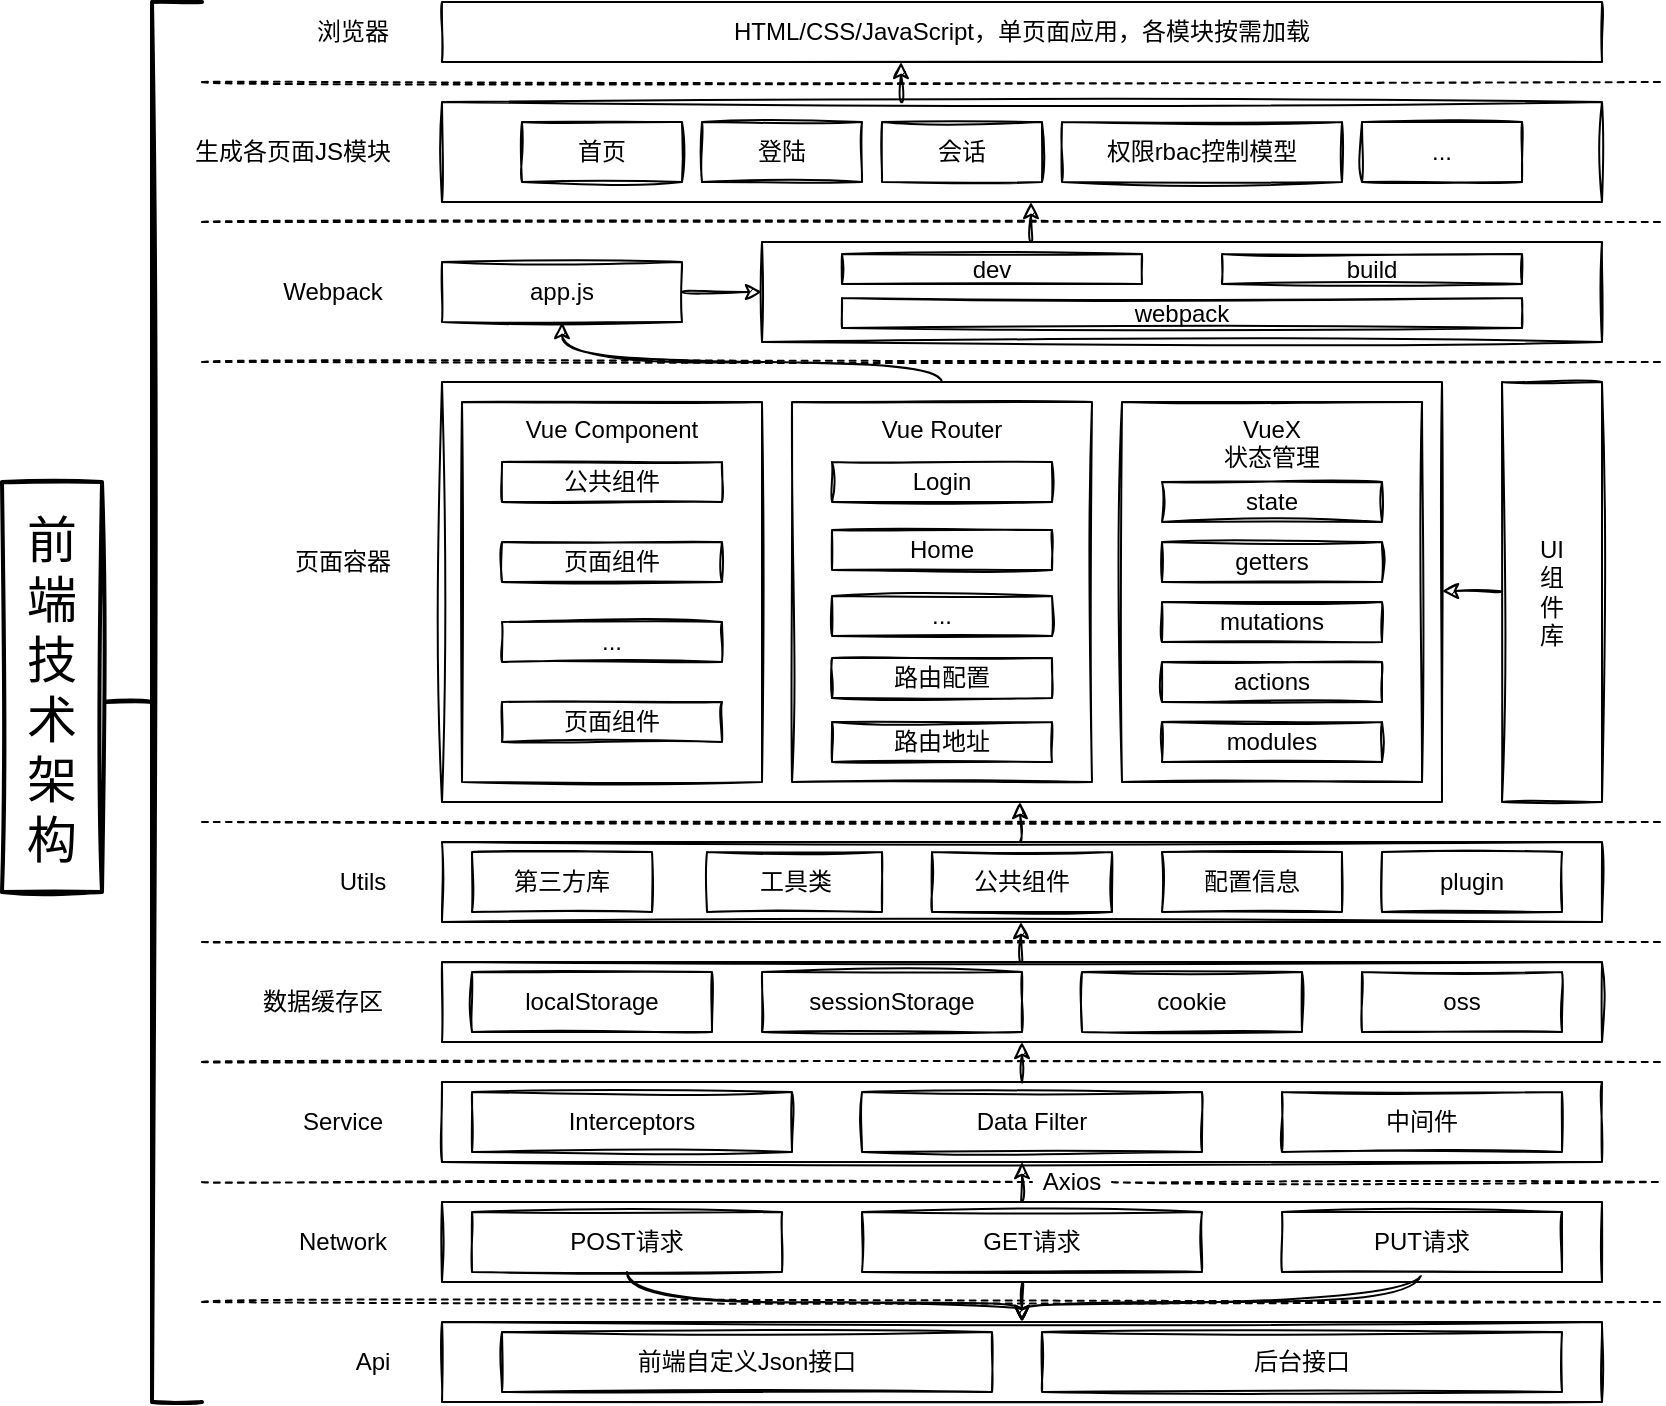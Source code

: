 <mxfile version="14.9.9" type="github" pages="4">
  <diagram id="wFE0QG_FPsp0jaGvCLVb" name="vue架构图">
    <mxGraphModel dx="1186" dy="716" grid="1" gridSize="10" guides="1" tooltips="1" connect="1" arrows="1" fold="1" page="1" pageScale="1" pageWidth="2339" pageHeight="3300" math="0" shadow="0">
      <root>
        <mxCell id="0" />
        <mxCell id="1" parent="0" />
        <mxCell id="2XtFPiY6KJdhCI9tfIKG-5" value="浏览器" style="text;html=1;align=center;verticalAlign=middle;resizable=0;points=[];autosize=1;strokeColor=none;sketch=1;" vertex="1" parent="1">
          <mxGeometry x="230" y="45" width="50" height="20" as="geometry" />
        </mxCell>
        <mxCell id="2XtFPiY6KJdhCI9tfIKG-6" value="HTML/CSS/JavaScript，单页面应用，各模块按需加载" style="whiteSpace=wrap;html=1;sketch=1;" vertex="1" parent="1">
          <mxGeometry x="300" y="40" width="580" height="30" as="geometry" />
        </mxCell>
        <mxCell id="2XtFPiY6KJdhCI9tfIKG-9" value="生成各页面JS模块" style="text;html=1;align=center;verticalAlign=middle;resizable=0;points=[];autosize=1;strokeColor=none;sketch=1;" vertex="1" parent="1">
          <mxGeometry x="170" y="105" width="110" height="20" as="geometry" />
        </mxCell>
        <mxCell id="2XtFPiY6KJdhCI9tfIKG-11" value="&lt;span style=&quot;color: rgba(0 , 0 , 0 , 0) ; font-family: monospace ; font-size: 0px&quot;&gt;%3CmxGraphModel%3E%3Croot%3E%3CmxCell%20id%3D%220%22%2F%3E%3CmxCell%20id%3D%221%22%20parent%3D%220%22%2F%3E%3CmxCell%20id%3D%222%22%20value%3D%22%E9%A6%96%E9%A1%B5%22%20style%3D%22rounded%3D1%3BwhiteSpace%3Dwrap%3Bhtml%3D1%3B%22%20vertex%3D%221%22%20parent%3D%221%22%3E%3CmxGeometry%20x%3D%22300%22%20y%3D%22100%22%20width%3D%2240%22%20height%3D%2225%22%20as%3D%22geometry%22%2F%3E%3C%2FmxCell%3E%3C%2Froot%3E%3C%2FmxGraphModel%3E&lt;/span&gt;" style="whiteSpace=wrap;html=1;sketch=1;" vertex="1" parent="1">
          <mxGeometry x="300" y="90" width="580" height="50" as="geometry" />
        </mxCell>
        <mxCell id="2XtFPiY6KJdhCI9tfIKG-12" value="首页" style="whiteSpace=wrap;html=1;sketch=1;" vertex="1" parent="1">
          <mxGeometry x="340" y="100" width="80" height="30" as="geometry" />
        </mxCell>
        <mxCell id="2XtFPiY6KJdhCI9tfIKG-15" value="权限rbac控制模型" style="whiteSpace=wrap;html=1;sketch=1;" vertex="1" parent="1">
          <mxGeometry x="610" y="100" width="140" height="30" as="geometry" />
        </mxCell>
        <mxCell id="2XtFPiY6KJdhCI9tfIKG-22" value="" style="endArrow=none;dashed=1;html=1;curved=1;sketch=1;" edge="1" parent="1">
          <mxGeometry width="50" height="50" relative="1" as="geometry">
            <mxPoint x="180" y="150" as="sourcePoint" />
            <mxPoint x="910" y="150" as="targetPoint" />
          </mxGeometry>
        </mxCell>
        <mxCell id="2XtFPiY6KJdhCI9tfIKG-23" value="" style="endArrow=none;dashed=1;html=1;curved=1;sketch=1;" edge="1" parent="1">
          <mxGeometry width="50" height="50" relative="1" as="geometry">
            <mxPoint x="180" y="80" as="sourcePoint" />
            <mxPoint x="910" y="80" as="targetPoint" />
          </mxGeometry>
        </mxCell>
        <mxCell id="2XtFPiY6KJdhCI9tfIKG-26" value="Webpack" style="text;html=1;align=center;verticalAlign=middle;resizable=0;points=[];autosize=1;strokeColor=none;sketch=1;" vertex="1" parent="1">
          <mxGeometry x="210" y="175" width="70" height="20" as="geometry" />
        </mxCell>
        <mxCell id="2XtFPiY6KJdhCI9tfIKG-27" value="app.js" style="whiteSpace=wrap;html=1;sketch=1;" vertex="1" parent="1">
          <mxGeometry x="300" y="170" width="120" height="30" as="geometry" />
        </mxCell>
        <mxCell id="2XtFPiY6KJdhCI9tfIKG-28" value="" style="whiteSpace=wrap;html=1;sketch=1;" vertex="1" parent="1">
          <mxGeometry x="460" y="160" width="420" height="50" as="geometry" />
        </mxCell>
        <mxCell id="2XtFPiY6KJdhCI9tfIKG-29" value="dev" style="whiteSpace=wrap;html=1;sketch=1;" vertex="1" parent="1">
          <mxGeometry x="500" y="166" width="150" height="15" as="geometry" />
        </mxCell>
        <mxCell id="2XtFPiY6KJdhCI9tfIKG-35" value="" style="endArrow=classic;html=1;exitX=1;exitY=0.5;exitDx=0;exitDy=0;entryX=0;entryY=0.5;entryDx=0;entryDy=0;curved=1;sketch=1;" edge="1" parent="1" source="2XtFPiY6KJdhCI9tfIKG-27" target="2XtFPiY6KJdhCI9tfIKG-28">
          <mxGeometry width="50" height="50" relative="1" as="geometry">
            <mxPoint x="390" y="184.5" as="sourcePoint" />
            <mxPoint x="420" y="184.5" as="targetPoint" />
          </mxGeometry>
        </mxCell>
        <mxCell id="2XtFPiY6KJdhCI9tfIKG-39" value="webpack" style="whiteSpace=wrap;html=1;sketch=1;" vertex="1" parent="1">
          <mxGeometry x="500" y="188" width="340" height="15" as="geometry" />
        </mxCell>
        <mxCell id="2XtFPiY6KJdhCI9tfIKG-41" value="" style="endArrow=none;dashed=1;html=1;curved=1;sketch=1;" edge="1" parent="1">
          <mxGeometry width="50" height="50" relative="1" as="geometry">
            <mxPoint x="180" y="220" as="sourcePoint" />
            <mxPoint x="910" y="220" as="targetPoint" />
          </mxGeometry>
        </mxCell>
        <mxCell id="2XtFPiY6KJdhCI9tfIKG-42" value="" style="endArrow=classic;html=1;curved=1;sketch=1;" edge="1" parent="1">
          <mxGeometry width="50" height="50" relative="1" as="geometry">
            <mxPoint x="594.5" y="160" as="sourcePoint" />
            <mxPoint x="594.5" y="140" as="targetPoint" />
          </mxGeometry>
        </mxCell>
        <mxCell id="2XtFPiY6KJdhCI9tfIKG-46" value="" style="endArrow=classic;html=1;curved=1;sketch=1;" edge="1" parent="1">
          <mxGeometry width="50" height="50" relative="1" as="geometry">
            <mxPoint x="529.5" y="90" as="sourcePoint" />
            <mxPoint x="529.5" y="70" as="targetPoint" />
          </mxGeometry>
        </mxCell>
        <mxCell id="2XtFPiY6KJdhCI9tfIKG-48" value="页面容器" style="text;html=1;align=center;verticalAlign=middle;resizable=0;points=[];autosize=1;strokeColor=none;sketch=1;" vertex="1" parent="1">
          <mxGeometry x="220" y="310" width="60" height="20" as="geometry" />
        </mxCell>
        <mxCell id="dxJj4JB5sH8d-ZizC9sG-22" style="edgeStyle=orthogonalEdgeStyle;rounded=1;orthogonalLoop=1;jettySize=auto;html=1;exitX=0.5;exitY=0;exitDx=0;exitDy=0;entryX=0.5;entryY=1;entryDx=0;entryDy=0;fontSize=25;curved=1;sketch=1;" edge="1" parent="1" source="2XtFPiY6KJdhCI9tfIKG-49" target="2XtFPiY6KJdhCI9tfIKG-27">
          <mxGeometry relative="1" as="geometry">
            <Array as="points">
              <mxPoint x="550" y="220" />
              <mxPoint x="360" y="220" />
            </Array>
          </mxGeometry>
        </mxCell>
        <mxCell id="2XtFPiY6KJdhCI9tfIKG-49" value="" style="whiteSpace=wrap;html=1;glass=0;shadow=0;sketch=1;" vertex="1" parent="1">
          <mxGeometry x="300" y="230" width="500" height="210" as="geometry" />
        </mxCell>
        <mxCell id="2XtFPiY6KJdhCI9tfIKG-50" value="UI&lt;br&gt;组&lt;br&gt;件&lt;br&gt;库" style="whiteSpace=wrap;html=1;shadow=0;glass=0;sketch=1;" vertex="1" parent="1">
          <mxGeometry x="830" y="230" width="50" height="210" as="geometry" />
        </mxCell>
        <mxCell id="2XtFPiY6KJdhCI9tfIKG-51" value="&lt;div&gt;&lt;span&gt;Vue Component&lt;/span&gt;&lt;/div&gt;" style="whiteSpace=wrap;html=1;shadow=0;glass=0;align=center;horizontal=1;verticalAlign=top;sketch=1;" vertex="1" parent="1">
          <mxGeometry x="310" y="240" width="150" height="190" as="geometry" />
        </mxCell>
        <mxCell id="2XtFPiY6KJdhCI9tfIKG-52" value="公共组件" style="whiteSpace=wrap;html=1;shadow=0;glass=0;sketch=1;" vertex="1" parent="1">
          <mxGeometry x="330" y="270" width="110" height="20" as="geometry" />
        </mxCell>
        <mxCell id="2XtFPiY6KJdhCI9tfIKG-54" value="页面组件" style="whiteSpace=wrap;html=1;shadow=0;glass=0;sketch=1;" vertex="1" parent="1">
          <mxGeometry x="330" y="310" width="110" height="20" as="geometry" />
        </mxCell>
        <mxCell id="2XtFPiY6KJdhCI9tfIKG-55" value="..." style="whiteSpace=wrap;html=1;shadow=0;glass=0;sketch=1;" vertex="1" parent="1">
          <mxGeometry x="330" y="350" width="110" height="20" as="geometry" />
        </mxCell>
        <mxCell id="2XtFPiY6KJdhCI9tfIKG-56" value="页面组件" style="whiteSpace=wrap;html=1;shadow=0;glass=0;sketch=1;" vertex="1" parent="1">
          <mxGeometry x="330" y="390" width="110" height="20" as="geometry" />
        </mxCell>
        <mxCell id="2XtFPiY6KJdhCI9tfIKG-58" value="&lt;div style=&quot;text-align: justify&quot;&gt;&lt;span&gt;Vue Router&lt;/span&gt;&lt;/div&gt;" style="whiteSpace=wrap;html=1;shadow=0;glass=0;align=center;horizontal=1;verticalAlign=top;sketch=1;" vertex="1" parent="1">
          <mxGeometry x="475" y="240" width="150" height="190" as="geometry" />
        </mxCell>
        <mxCell id="2XtFPiY6KJdhCI9tfIKG-66" value="&lt;div&gt;&lt;span&gt;VueX&lt;/span&gt;&lt;/div&gt;&lt;div&gt;状态管理&lt;/div&gt;" style="whiteSpace=wrap;html=1;shadow=0;glass=0;align=center;horizontal=1;verticalAlign=top;sketch=1;" vertex="1" parent="1">
          <mxGeometry x="640" y="240" width="150" height="190" as="geometry" />
        </mxCell>
        <mxCell id="2XtFPiY6KJdhCI9tfIKG-67" value="state" style="whiteSpace=wrap;html=1;shadow=0;glass=0;sketch=1;" vertex="1" parent="1">
          <mxGeometry x="660" y="280" width="110" height="20" as="geometry" />
        </mxCell>
        <mxCell id="2XtFPiY6KJdhCI9tfIKG-68" value="&lt;div&gt;getters&lt;br&gt;&lt;/div&gt;" style="whiteSpace=wrap;html=1;shadow=0;glass=0;sketch=1;" vertex="1" parent="1">
          <mxGeometry x="660" y="310" width="110" height="20" as="geometry" />
        </mxCell>
        <mxCell id="2XtFPiY6KJdhCI9tfIKG-69" value="&lt;div&gt;mutations&lt;br&gt;&lt;/div&gt;" style="whiteSpace=wrap;html=1;shadow=0;glass=0;sketch=1;" vertex="1" parent="1">
          <mxGeometry x="660" y="340" width="110" height="20" as="geometry" />
        </mxCell>
        <mxCell id="2XtFPiY6KJdhCI9tfIKG-70" value="&lt;div&gt;actions&lt;br&gt;&lt;/div&gt;" style="whiteSpace=wrap;html=1;shadow=0;glass=0;sketch=1;" vertex="1" parent="1">
          <mxGeometry x="660" y="370" width="110" height="20" as="geometry" />
        </mxCell>
        <mxCell id="2XtFPiY6KJdhCI9tfIKG-71" value="&lt;div&gt;modules&lt;br&gt;&lt;/div&gt;" style="whiteSpace=wrap;html=1;shadow=0;glass=0;sketch=1;" vertex="1" parent="1">
          <mxGeometry x="660" y="400" width="110" height="20" as="geometry" />
        </mxCell>
        <mxCell id="2XtFPiY6KJdhCI9tfIKG-74" value="" style="endArrow=none;dashed=1;html=1;curved=1;sketch=1;" edge="1" parent="1">
          <mxGeometry width="50" height="50" relative="1" as="geometry">
            <mxPoint x="180" y="450" as="sourcePoint" />
            <mxPoint x="910" y="450" as="targetPoint" />
          </mxGeometry>
        </mxCell>
        <mxCell id="2XtFPiY6KJdhCI9tfIKG-75" value="" style="endArrow=classic;html=1;curved=1;sketch=1;" edge="1" parent="1">
          <mxGeometry width="50" height="50" relative="1" as="geometry">
            <mxPoint x="830" y="334.5" as="sourcePoint" />
            <mxPoint x="800" y="334.5" as="targetPoint" />
          </mxGeometry>
        </mxCell>
        <mxCell id="2XtFPiY6KJdhCI9tfIKG-79" value="Utils" style="text;html=1;align=center;verticalAlign=middle;resizable=0;points=[];autosize=1;strokeColor=none;sketch=1;" vertex="1" parent="1">
          <mxGeometry x="240" y="470" width="40" height="20" as="geometry" />
        </mxCell>
        <mxCell id="2XtFPiY6KJdhCI9tfIKG-80" value="" style="whiteSpace=wrap;html=1;shadow=0;glass=0;align=center;verticalAlign=top;sketch=1;" vertex="1" parent="1">
          <mxGeometry x="300" y="460" width="580" height="40" as="geometry" />
        </mxCell>
        <mxCell id="2XtFPiY6KJdhCI9tfIKG-82" value="第三方库" style="whiteSpace=wrap;html=1;sketch=1;" vertex="1" parent="1">
          <mxGeometry x="315" y="465" width="90" height="30" as="geometry" />
        </mxCell>
        <mxCell id="2XtFPiY6KJdhCI9tfIKG-83" value="工具类" style="whiteSpace=wrap;html=1;sketch=1;" vertex="1" parent="1">
          <mxGeometry x="432.5" y="465" width="87.5" height="30" as="geometry" />
        </mxCell>
        <mxCell id="2XtFPiY6KJdhCI9tfIKG-84" value="公共组件" style="whiteSpace=wrap;html=1;sketch=1;" vertex="1" parent="1">
          <mxGeometry x="545" y="465" width="90" height="30" as="geometry" />
        </mxCell>
        <mxCell id="2XtFPiY6KJdhCI9tfIKG-85" value="配置信息" style="whiteSpace=wrap;html=1;sketch=1;" vertex="1" parent="1">
          <mxGeometry x="660" y="465" width="90" height="30" as="geometry" />
        </mxCell>
        <mxCell id="2XtFPiY6KJdhCI9tfIKG-86" value="plugin" style="whiteSpace=wrap;html=1;sketch=1;" vertex="1" parent="1">
          <mxGeometry x="770" y="465" width="90" height="30" as="geometry" />
        </mxCell>
        <mxCell id="2XtFPiY6KJdhCI9tfIKG-87" value="" style="endArrow=none;dashed=1;html=1;curved=1;sketch=1;" edge="1" parent="1">
          <mxGeometry width="50" height="50" relative="1" as="geometry">
            <mxPoint x="180" y="510" as="sourcePoint" />
            <mxPoint x="910" y="510" as="targetPoint" />
          </mxGeometry>
        </mxCell>
        <mxCell id="2XtFPiY6KJdhCI9tfIKG-88" value="" style="endArrow=classic;html=1;curved=1;sketch=1;" edge="1" parent="1">
          <mxGeometry width="50" height="50" relative="1" as="geometry">
            <mxPoint x="589" y="460" as="sourcePoint" />
            <mxPoint x="589" y="440" as="targetPoint" />
          </mxGeometry>
        </mxCell>
        <mxCell id="2XtFPiY6KJdhCI9tfIKG-89" value="Service" style="text;html=1;align=center;verticalAlign=middle;resizable=0;points=[];autosize=1;strokeColor=none;sketch=1;" vertex="1" parent="1">
          <mxGeometry x="220" y="590" width="60" height="20" as="geometry" />
        </mxCell>
        <UserObject label="" id="2XtFPiY6KJdhCI9tfIKG-90">
          <mxCell style="whiteSpace=wrap;html=1;shadow=0;glass=0;align=center;verticalAlign=top;sketch=1;" vertex="1" parent="1">
            <mxGeometry x="300" y="580" width="580" height="40" as="geometry" />
          </mxCell>
        </UserObject>
        <mxCell id="2XtFPiY6KJdhCI9tfIKG-91" value="Interceptors" style="whiteSpace=wrap;html=1;sketch=1;" vertex="1" parent="1">
          <mxGeometry x="315" y="585" width="160" height="30" as="geometry" />
        </mxCell>
        <mxCell id="2XtFPiY6KJdhCI9tfIKG-92" value="Data Filter" style="whiteSpace=wrap;html=1;sketch=1;" vertex="1" parent="1">
          <mxGeometry x="510" y="585" width="170" height="30" as="geometry" />
        </mxCell>
        <mxCell id="2XtFPiY6KJdhCI9tfIKG-93" value="中间件" style="whiteSpace=wrap;html=1;sketch=1;" vertex="1" parent="1">
          <mxGeometry x="720" y="585" width="140" height="30" as="geometry" />
        </mxCell>
        <mxCell id="2XtFPiY6KJdhCI9tfIKG-95" value="" style="endArrow=classic;html=1;curved=1;sketch=1;" edge="1" parent="1">
          <mxGeometry width="50" height="50" relative="1" as="geometry">
            <mxPoint x="589.5" y="520" as="sourcePoint" />
            <mxPoint x="589.5" y="500" as="targetPoint" />
          </mxGeometry>
        </mxCell>
        <mxCell id="2XtFPiY6KJdhCI9tfIKG-96" value="Network" style="text;html=1;align=center;verticalAlign=middle;resizable=0;points=[];autosize=1;strokeColor=none;sketch=1;" vertex="1" parent="1">
          <mxGeometry x="220" y="650" width="60" height="20" as="geometry" />
        </mxCell>
        <mxCell id="2XtFPiY6KJdhCI9tfIKG-111" style="edgeStyle=orthogonalEdgeStyle;orthogonalLoop=1;jettySize=auto;html=1;exitX=0.5;exitY=1;exitDx=0;exitDy=0;entryX=0.5;entryY=0;entryDx=0;entryDy=0;curved=1;sketch=1;" edge="1" parent="1" source="2XtFPiY6KJdhCI9tfIKG-97" target="2XtFPiY6KJdhCI9tfIKG-107">
          <mxGeometry relative="1" as="geometry" />
        </mxCell>
        <mxCell id="2XtFPiY6KJdhCI9tfIKG-97" value="" style="whiteSpace=wrap;html=1;shadow=0;glass=0;align=center;verticalAlign=top;sketch=1;" vertex="1" parent="1">
          <mxGeometry x="300" y="640" width="580" height="40" as="geometry" />
        </mxCell>
        <mxCell id="7zcBk7F_4h8mx38gcnLj-5" style="edgeStyle=orthogonalEdgeStyle;orthogonalLoop=1;jettySize=auto;html=1;exitX=0.5;exitY=1;exitDx=0;exitDy=0;entryX=0.5;entryY=0;entryDx=0;entryDy=0;curved=1;sketch=1;" edge="1" parent="1" source="2XtFPiY6KJdhCI9tfIKG-98" target="2XtFPiY6KJdhCI9tfIKG-107">
          <mxGeometry relative="1" as="geometry">
            <Array as="points">
              <mxPoint x="393" y="690" />
              <mxPoint x="590" y="690" />
            </Array>
          </mxGeometry>
        </mxCell>
        <mxCell id="2XtFPiY6KJdhCI9tfIKG-98" value="POST请求" style="whiteSpace=wrap;html=1;sketch=1;" vertex="1" parent="1">
          <mxGeometry x="315" y="645" width="155" height="30" as="geometry" />
        </mxCell>
        <mxCell id="2XtFPiY6KJdhCI9tfIKG-99" value="GET请求" style="whiteSpace=wrap;html=1;sketch=1;" vertex="1" parent="1">
          <mxGeometry x="510" y="645" width="170" height="30" as="geometry" />
        </mxCell>
        <mxCell id="7zcBk7F_4h8mx38gcnLj-6" style="edgeStyle=orthogonalEdgeStyle;orthogonalLoop=1;jettySize=auto;html=1;exitX=0.5;exitY=1;exitDx=0;exitDy=0;entryX=0.5;entryY=0;entryDx=0;entryDy=0;curved=1;sketch=1;" edge="1" parent="1" source="2XtFPiY6KJdhCI9tfIKG-100" target="2XtFPiY6KJdhCI9tfIKG-107">
          <mxGeometry relative="1" as="geometry">
            <Array as="points">
              <mxPoint x="790" y="690" />
              <mxPoint x="590" y="690" />
            </Array>
          </mxGeometry>
        </mxCell>
        <mxCell id="2XtFPiY6KJdhCI9tfIKG-100" value="PUT请求" style="whiteSpace=wrap;html=1;sketch=1;" vertex="1" parent="1">
          <mxGeometry x="720" y="645" width="140" height="30" as="geometry" />
        </mxCell>
        <mxCell id="2XtFPiY6KJdhCI9tfIKG-101" value="" style="endArrow=none;dashed=1;html=1;startArrow=none;curved=1;sketch=1;" edge="1" parent="1" source="2XtFPiY6KJdhCI9tfIKG-103">
          <mxGeometry width="50" height="50" relative="1" as="geometry">
            <mxPoint x="160" y="630" as="sourcePoint" />
            <mxPoint x="910" y="630" as="targetPoint" />
          </mxGeometry>
        </mxCell>
        <mxCell id="2XtFPiY6KJdhCI9tfIKG-102" value="" style="endArrow=classic;html=1;curved=1;sketch=1;" edge="1" parent="1">
          <mxGeometry width="50" height="50" relative="1" as="geometry">
            <mxPoint x="590" y="580" as="sourcePoint" />
            <mxPoint x="590" y="560" as="targetPoint" />
          </mxGeometry>
        </mxCell>
        <mxCell id="2XtFPiY6KJdhCI9tfIKG-106" value="Api" style="text;html=1;align=center;verticalAlign=middle;resizable=0;points=[];autosize=1;strokeColor=none;sketch=1;" vertex="1" parent="1">
          <mxGeometry x="250" y="710" width="30" height="20" as="geometry" />
        </mxCell>
        <mxCell id="2XtFPiY6KJdhCI9tfIKG-107" value="" style="whiteSpace=wrap;html=1;shadow=0;glass=0;align=center;verticalAlign=top;sketch=1;" vertex="1" parent="1">
          <mxGeometry x="300" y="700" width="580" height="40" as="geometry" />
        </mxCell>
        <mxCell id="2XtFPiY6KJdhCI9tfIKG-108" value="后台接口" style="whiteSpace=wrap;html=1;sketch=1;" vertex="1" parent="1">
          <mxGeometry x="600" y="705" width="260" height="30" as="geometry" />
        </mxCell>
        <mxCell id="2XtFPiY6KJdhCI9tfIKG-113" value="" style="strokeWidth=2;html=1;shape=mxgraph.flowchart.annotation_2;align=left;labelPosition=right;pointerEvents=1;shadow=0;glass=0;sketch=1;" vertex="1" parent="1">
          <mxGeometry x="130" y="40" width="50" height="700" as="geometry" />
        </mxCell>
        <mxCell id="2XtFPiY6KJdhCI9tfIKG-116" value="前端自定义Json接口" style="whiteSpace=wrap;html=1;sketch=1;" vertex="1" parent="1">
          <mxGeometry x="330" y="705" width="245" height="30" as="geometry" />
        </mxCell>
        <mxCell id="7zcBk7F_4h8mx38gcnLj-1" value="" style="endArrow=none;dashed=1;html=1;curved=1;sketch=1;" edge="1" parent="1">
          <mxGeometry width="50" height="50" relative="1" as="geometry">
            <mxPoint x="180" y="690" as="sourcePoint" />
            <mxPoint x="910" y="690" as="targetPoint" />
          </mxGeometry>
        </mxCell>
        <mxCell id="7zcBk7F_4h8mx38gcnLj-2" value="" style="endArrow=classic;html=1;curved=1;sketch=1;" edge="1" parent="1">
          <mxGeometry width="50" height="50" relative="1" as="geometry">
            <mxPoint x="590" y="640" as="sourcePoint" />
            <mxPoint x="590" y="620" as="targetPoint" />
          </mxGeometry>
        </mxCell>
        <mxCell id="2XtFPiY6KJdhCI9tfIKG-103" value="Axios" style="text;html=1;strokeColor=none;fillColor=none;align=center;verticalAlign=middle;whiteSpace=wrap;shadow=0;glass=0;sketch=1;" vertex="1" parent="1">
          <mxGeometry x="595" y="620" width="40" height="20" as="geometry" />
        </mxCell>
        <mxCell id="7zcBk7F_4h8mx38gcnLj-3" value="" style="endArrow=none;dashed=1;html=1;curved=1;sketch=1;" edge="1" parent="1" target="2XtFPiY6KJdhCI9tfIKG-103">
          <mxGeometry width="50" height="50" relative="1" as="geometry">
            <mxPoint x="180" y="630" as="sourcePoint" />
            <mxPoint x="800" y="630" as="targetPoint" />
          </mxGeometry>
        </mxCell>
        <mxCell id="7zcBk7F_4h8mx38gcnLj-4" value="" style="endArrow=none;dashed=1;html=1;curved=1;sketch=1;" edge="1" parent="1">
          <mxGeometry width="50" height="50" relative="1" as="geometry">
            <mxPoint x="180" y="570" as="sourcePoint" />
            <mxPoint x="910" y="570" as="targetPoint" />
          </mxGeometry>
        </mxCell>
        <mxCell id="7zcBk7F_4h8mx38gcnLj-7" value="数据缓存区" style="text;html=1;align=center;verticalAlign=middle;resizable=0;points=[];autosize=1;strokeColor=none;sketch=1;" vertex="1" parent="1">
          <mxGeometry x="200" y="530" width="80" height="20" as="geometry" />
        </mxCell>
        <mxCell id="7zcBk7F_4h8mx38gcnLj-8" value="" style="whiteSpace=wrap;html=1;shadow=0;glass=0;align=center;verticalAlign=top;sketch=1;" vertex="1" parent="1">
          <mxGeometry x="300" y="520" width="580" height="40" as="geometry" />
        </mxCell>
        <mxCell id="7zcBk7F_4h8mx38gcnLj-9" value="localStorage" style="whiteSpace=wrap;html=1;sketch=1;" vertex="1" parent="1">
          <mxGeometry x="315" y="525" width="120" height="30" as="geometry" />
        </mxCell>
        <mxCell id="7zcBk7F_4h8mx38gcnLj-10" value="sessionStorage" style="whiteSpace=wrap;html=1;sketch=1;" vertex="1" parent="1">
          <mxGeometry x="460" y="525" width="130" height="30" as="geometry" />
        </mxCell>
        <mxCell id="7zcBk7F_4h8mx38gcnLj-11" value="cookie" style="whiteSpace=wrap;html=1;sketch=1;" vertex="1" parent="1">
          <mxGeometry x="620" y="525" width="110" height="30" as="geometry" />
        </mxCell>
        <mxCell id="7zcBk7F_4h8mx38gcnLj-12" value="oss" style="whiteSpace=wrap;html=1;sketch=1;" vertex="1" parent="1">
          <mxGeometry x="760" y="525" width="100" height="30" as="geometry" />
        </mxCell>
        <mxCell id="7zcBk7F_4h8mx38gcnLj-13" value="前&lt;br style=&quot;font-size: 25px;&quot;&gt;端&lt;br style=&quot;font-size: 25px;&quot;&gt;技&lt;br style=&quot;font-size: 25px;&quot;&gt;术&lt;br style=&quot;font-size: 25px;&quot;&gt;架&lt;br style=&quot;font-size: 25px;&quot;&gt;构" style="whiteSpace=wrap;html=1;strokeWidth=2;fillWeight=4;hachureGap=8;hachureAngle=45;fontSize=25;sketch=1;" vertex="1" parent="1">
          <mxGeometry x="80" y="280" width="50" height="205" as="geometry" />
        </mxCell>
        <mxCell id="dxJj4JB5sH8d-ZizC9sG-4" value="登陆" style="whiteSpace=wrap;html=1;sketch=1;" vertex="1" parent="1">
          <mxGeometry x="430" y="100" width="80" height="30" as="geometry" />
        </mxCell>
        <mxCell id="dxJj4JB5sH8d-ZizC9sG-6" value="会话" style="whiteSpace=wrap;html=1;sketch=1;" vertex="1" parent="1">
          <mxGeometry x="520" y="100" width="80" height="30" as="geometry" />
        </mxCell>
        <mxCell id="dxJj4JB5sH8d-ZizC9sG-7" value="..." style="whiteSpace=wrap;html=1;sketch=1;" vertex="1" parent="1">
          <mxGeometry x="760" y="100" width="80" height="30" as="geometry" />
        </mxCell>
        <mxCell id="dxJj4JB5sH8d-ZizC9sG-10" value="build" style="whiteSpace=wrap;html=1;sketch=1;" vertex="1" parent="1">
          <mxGeometry x="690" y="166" width="150" height="15" as="geometry" />
        </mxCell>
        <mxCell id="dxJj4JB5sH8d-ZizC9sG-14" value="Login" style="whiteSpace=wrap;html=1;shadow=0;glass=0;sketch=1;" vertex="1" parent="1">
          <mxGeometry x="495" y="270" width="110" height="20" as="geometry" />
        </mxCell>
        <mxCell id="dxJj4JB5sH8d-ZizC9sG-15" value="Home" style="whiteSpace=wrap;html=1;shadow=0;glass=0;sketch=1;" vertex="1" parent="1">
          <mxGeometry x="495" y="304" width="110" height="20" as="geometry" />
        </mxCell>
        <mxCell id="dxJj4JB5sH8d-ZizC9sG-16" value="..." style="whiteSpace=wrap;html=1;shadow=0;glass=0;sketch=1;" vertex="1" parent="1">
          <mxGeometry x="495" y="337" width="110" height="20" as="geometry" />
        </mxCell>
        <mxCell id="dxJj4JB5sH8d-ZizC9sG-17" value="路由配置" style="whiteSpace=wrap;html=1;shadow=0;glass=0;sketch=1;" vertex="1" parent="1">
          <mxGeometry x="495" y="368" width="110" height="20" as="geometry" />
        </mxCell>
        <mxCell id="dxJj4JB5sH8d-ZizC9sG-18" value="路由地址" style="whiteSpace=wrap;html=1;shadow=0;glass=0;sketch=1;" vertex="1" parent="1">
          <mxGeometry x="495" y="400" width="110" height="20" as="geometry" />
        </mxCell>
      </root>
    </mxGraphModel>
  </diagram>
  <diagram id="Mlr_E3Os8SHC5t3C3edM" name="业务架构图">
    <mxGraphModel dx="1186" dy="716" grid="1" gridSize="10" guides="1" tooltips="1" connect="1" arrows="1" fold="1" page="1" pageScale="1" pageWidth="2339" pageHeight="3300" math="0" shadow="0">
      <root>
        <mxCell id="uXWyWLTl78OVhnb3MbMW-0" />
        <mxCell id="uXWyWLTl78OVhnb3MbMW-1" parent="uXWyWLTl78OVhnb3MbMW-0" />
        <mxCell id="OshH1vZKc_uV_U5dnte--0" value="对外系统" style="text;html=1;align=center;verticalAlign=middle;resizable=0;points=[];autosize=1;strokeColor=none;sketch=1;" vertex="1" parent="uXWyWLTl78OVhnb3MbMW-1">
          <mxGeometry x="290" y="50" width="60" height="20" as="geometry" />
        </mxCell>
        <mxCell id="OshH1vZKc_uV_U5dnte--1" value="" style="rounded=0;whiteSpace=wrap;html=1;dashed=1;sketch=1;" vertex="1" parent="uXWyWLTl78OVhnb3MbMW-1">
          <mxGeometry x="360" y="30" width="730" height="60" as="geometry" />
        </mxCell>
        <mxCell id="OshH1vZKc_uV_U5dnte--3" value="TRTJK会员中心小程序" style="rounded=0;whiteSpace=wrap;html=1;sketch=1;" vertex="1" parent="uXWyWLTl78OVhnb3MbMW-1">
          <mxGeometry x="390" y="45" width="140" height="30" as="geometry" />
        </mxCell>
        <mxCell id="OshH1vZKc_uV_U5dnte--4" value="TRTJK门店助手小程序" style="rounded=0;whiteSpace=wrap;html=1;sketch=1;" vertex="1" parent="uXWyWLTl78OVhnb3MbMW-1">
          <mxGeometry x="540" y="45" width="150" height="30" as="geometry" />
        </mxCell>
        <mxCell id="OshH1vZKc_uV_U5dnte--6" value="TRTJK会员公众号" style="rounded=0;whiteSpace=wrap;html=1;sketch=1;" vertex="1" parent="uXWyWLTl78OVhnb3MbMW-1">
          <mxGeometry x="700" y="45" width="120" height="30" as="geometry" />
        </mxCell>
        <mxCell id="OshH1vZKc_uV_U5dnte--7" value="TRTJK会员服务号" style="rounded=0;whiteSpace=wrap;html=1;sketch=1;" vertex="1" parent="uXWyWLTl78OVhnb3MbMW-1">
          <mxGeometry x="830" y="45" width="110" height="30" as="geometry" />
        </mxCell>
        <mxCell id="OshH1vZKc_uV_U5dnte--8" value="管理中后台" style="text;html=1;align=center;verticalAlign=middle;resizable=0;points=[];autosize=1;strokeColor=none;sketch=1;" vertex="1" parent="uXWyWLTl78OVhnb3MbMW-1">
          <mxGeometry x="270" y="175" width="80" height="20" as="geometry" />
        </mxCell>
        <mxCell id="OshH1vZKc_uV_U5dnte--9" value="" style="rounded=0;whiteSpace=wrap;html=1;dashed=1;sketch=1;" vertex="1" parent="uXWyWLTl78OVhnb3MbMW-1">
          <mxGeometry x="360" y="110" width="730" height="150" as="geometry" />
        </mxCell>
        <mxCell id="OshH1vZKc_uV_U5dnte--10" value="CRM后管系统" style="rounded=0;whiteSpace=wrap;html=1;sketch=1;" vertex="1" parent="uXWyWLTl78OVhnb3MbMW-1">
          <mxGeometry x="390" y="125" width="140" height="30" as="geometry" />
        </mxCell>
        <mxCell id="OshH1vZKc_uV_U5dnte--11" value="商品中心" style="rounded=0;whiteSpace=wrap;html=1;sketch=1;" vertex="1" parent="uXWyWLTl78OVhnb3MbMW-1">
          <mxGeometry x="570" y="125" width="140" height="30" as="geometry" />
        </mxCell>
        <mxCell id="OshH1vZKc_uV_U5dnte--12" value="营销中心" style="rounded=0;whiteSpace=wrap;html=1;sketch=1;" vertex="1" parent="uXWyWLTl78OVhnb3MbMW-1">
          <mxGeometry x="750" y="125" width="140" height="30" as="geometry" />
        </mxCell>
        <mxCell id="OshH1vZKc_uV_U5dnte--13" value="订单中心" style="rounded=0;whiteSpace=wrap;html=1;sketch=1;" vertex="1" parent="uXWyWLTl78OVhnb3MbMW-1">
          <mxGeometry x="920" y="125" width="140" height="30" as="geometry" />
        </mxCell>
        <mxCell id="OshH1vZKc_uV_U5dnte--14" value="会员中心" style="rounded=0;whiteSpace=wrap;html=1;sketch=1;" vertex="1" parent="uXWyWLTl78OVhnb3MbMW-1">
          <mxGeometry x="390" y="170" width="140" height="30" as="geometry" />
        </mxCell>
        <mxCell id="OshH1vZKc_uV_U5dnte--15" value="长益会员" style="rounded=0;whiteSpace=wrap;html=1;sketch=1;" vertex="1" parent="uXWyWLTl78OVhnb3MbMW-1">
          <mxGeometry x="570" y="170" width="140" height="30" as="geometry" />
        </mxCell>
        <mxCell id="OshH1vZKc_uV_U5dnte--16" value="活动中心" style="rounded=0;whiteSpace=wrap;html=1;sketch=1;" vertex="1" parent="uXWyWLTl78OVhnb3MbMW-1">
          <mxGeometry x="750" y="170" width="140" height="30" as="geometry" />
        </mxCell>
        <mxCell id="OshH1vZKc_uV_U5dnte--17" value="CMS" style="rounded=0;whiteSpace=wrap;html=1;sketch=1;" vertex="1" parent="uXWyWLTl78OVhnb3MbMW-1">
          <mxGeometry x="920" y="170" width="140" height="30" as="geometry" />
        </mxCell>
        <mxCell id="OshH1vZKc_uV_U5dnte--18" value="优惠券系统" style="rounded=0;whiteSpace=wrap;html=1;sketch=1;" vertex="1" parent="uXWyWLTl78OVhnb3MbMW-1">
          <mxGeometry x="390" y="210" width="140" height="30" as="geometry" />
        </mxCell>
        <mxCell id="OshH1vZKc_uV_U5dnte--19" value="数据权限管理" style="rounded=0;whiteSpace=wrap;html=1;sketch=1;" vertex="1" parent="uXWyWLTl78OVhnb3MbMW-1">
          <mxGeometry x="570" y="210" width="140" height="30" as="geometry" />
        </mxCell>
        <mxCell id="OshH1vZKc_uV_U5dnte--20" value="系统权限管理" style="rounded=0;whiteSpace=wrap;html=1;sketch=1;" vertex="1" parent="uXWyWLTl78OVhnb3MbMW-1">
          <mxGeometry x="750" y="210" width="140" height="30" as="geometry" />
        </mxCell>
        <mxCell id="OshH1vZKc_uV_U5dnte--21" value="一店一码H5" style="rounded=0;whiteSpace=wrap;html=1;sketch=1;" vertex="1" parent="uXWyWLTl78OVhnb3MbMW-1">
          <mxGeometry x="950" y="45" width="110" height="30" as="geometry" />
        </mxCell>
        <mxCell id="OshH1vZKc_uV_U5dnte--22" value="分析报表" style="rounded=0;whiteSpace=wrap;html=1;sketch=1;" vertex="1" parent="uXWyWLTl78OVhnb3MbMW-1">
          <mxGeometry x="920" y="210" width="140" height="30" as="geometry" />
        </mxCell>
        <mxCell id="OshH1vZKc_uV_U5dnte--23" value="业务单元支持逻辑" style="text;html=1;align=center;verticalAlign=middle;resizable=0;points=[];autosize=1;strokeColor=none;sketch=1;" vertex="1" parent="uXWyWLTl78OVhnb3MbMW-1">
          <mxGeometry x="240" y="345" width="110" height="20" as="geometry" />
        </mxCell>
        <mxCell id="OshH1vZKc_uV_U5dnte--24" value="" style="rounded=0;whiteSpace=wrap;html=1;dashed=1;sketch=1;" vertex="1" parent="uXWyWLTl78OVhnb3MbMW-1">
          <mxGeometry x="360" y="280" width="730" height="150" as="geometry" />
        </mxCell>
        <mxCell id="OshH1vZKc_uV_U5dnte--25" value="广告位配置" style="rounded=0;whiteSpace=wrap;html=1;sketch=1;" vertex="1" parent="uXWyWLTl78OVhnb3MbMW-1">
          <mxGeometry x="390" y="300" width="140" height="30" as="geometry" />
        </mxCell>
        <mxCell id="OshH1vZKc_uV_U5dnte--26" value="优惠券管理" style="rounded=0;whiteSpace=wrap;html=1;sketch=1;" vertex="1" parent="uXWyWLTl78OVhnb3MbMW-1">
          <mxGeometry x="570" y="300" width="140" height="30" as="geometry" />
        </mxCell>
        <mxCell id="OshH1vZKc_uV_U5dnte--27" value="送券管理" style="rounded=0;whiteSpace=wrap;html=1;sketch=1;" vertex="1" parent="uXWyWLTl78OVhnb3MbMW-1">
          <mxGeometry x="750" y="300" width="140" height="30" as="geometry" />
        </mxCell>
        <mxCell id="OshH1vZKc_uV_U5dnte--28" value="推广管理" style="rounded=0;whiteSpace=wrap;html=1;sketch=1;" vertex="1" parent="uXWyWLTl78OVhnb3MbMW-1">
          <mxGeometry x="920" y="300" width="140" height="30" as="geometry" />
        </mxCell>
        <mxCell id="OshH1vZKc_uV_U5dnte--29" value="快递信息" style="rounded=0;whiteSpace=wrap;html=1;sketch=1;" vertex="1" parent="uXWyWLTl78OVhnb3MbMW-1">
          <mxGeometry x="920" y="340" width="140" height="30" as="geometry" />
        </mxCell>
        <mxCell id="OshH1vZKc_uV_U5dnte--30" value="渠道管理" style="rounded=0;whiteSpace=wrap;html=1;sketch=1;" vertex="1" parent="uXWyWLTl78OVhnb3MbMW-1">
          <mxGeometry x="390" y="340" width="140" height="30" as="geometry" />
        </mxCell>
        <mxCell id="OshH1vZKc_uV_U5dnte--31" value="抽奖活动" style="rounded=0;whiteSpace=wrap;html=1;sketch=1;" vertex="1" parent="uXWyWLTl78OVhnb3MbMW-1">
          <mxGeometry x="390" y="380" width="140" height="30" as="geometry" />
        </mxCell>
        <mxCell id="OshH1vZKc_uV_U5dnte--32" value="中奖管理" style="rounded=0;whiteSpace=wrap;html=1;sketch=1;" vertex="1" parent="uXWyWLTl78OVhnb3MbMW-1">
          <mxGeometry x="570" y="340" width="140" height="30" as="geometry" />
        </mxCell>
        <mxCell id="OshH1vZKc_uV_U5dnte--33" value="收获地址管理" style="rounded=0;whiteSpace=wrap;html=1;sketch=1;" vertex="1" parent="uXWyWLTl78OVhnb3MbMW-1">
          <mxGeometry x="750" y="340" width="140" height="30" as="geometry" />
        </mxCell>
        <mxCell id="OshH1vZKc_uV_U5dnte--34" value="地图集瑞兽活动" style="rounded=0;whiteSpace=wrap;html=1;sketch=1;" vertex="1" parent="uXWyWLTl78OVhnb3MbMW-1">
          <mxGeometry x="570" y="380" width="140" height="30" as="geometry" />
        </mxCell>
        <mxCell id="OshH1vZKc_uV_U5dnte--35" value="抽盲盒活动" style="rounded=0;whiteSpace=wrap;html=1;sketch=1;" vertex="1" parent="uXWyWLTl78OVhnb3MbMW-1">
          <mxGeometry x="750" y="380" width="140" height="30" as="geometry" />
        </mxCell>
        <mxCell id="OshH1vZKc_uV_U5dnte--36" value="活动分享" style="rounded=0;whiteSpace=wrap;html=1;sketch=1;" vertex="1" parent="uXWyWLTl78OVhnb3MbMW-1">
          <mxGeometry x="920" y="380" width="140" height="30" as="geometry" />
        </mxCell>
        <mxCell id="OshH1vZKc_uV_U5dnte--37" value="基础架构信息管理" style="text;html=1;align=center;verticalAlign=middle;resizable=0;points=[];autosize=1;strokeColor=none;sketch=1;" vertex="1" parent="uXWyWLTl78OVhnb3MbMW-1">
          <mxGeometry x="240" y="490" width="110" height="20" as="geometry" />
        </mxCell>
        <mxCell id="OshH1vZKc_uV_U5dnte--38" value="" style="rounded=0;whiteSpace=wrap;html=1;dashed=1;sketch=1;" vertex="1" parent="uXWyWLTl78OVhnb3MbMW-1">
          <mxGeometry x="360" y="450" width="730" height="110" as="geometry" />
        </mxCell>
        <mxCell id="OshH1vZKc_uV_U5dnte--39" value="数据组织管理" style="rounded=0;whiteSpace=wrap;html=1;sketch=1;" vertex="1" parent="uXWyWLTl78OVhnb3MbMW-1">
          <mxGeometry x="390" y="470" width="140" height="30" as="geometry" />
        </mxCell>
        <mxCell id="OshH1vZKc_uV_U5dnte--40" value="店员管理" style="rounded=0;whiteSpace=wrap;html=1;sketch=1;" vertex="1" parent="uXWyWLTl78OVhnb3MbMW-1">
          <mxGeometry x="570" y="470" width="140" height="30" as="geometry" />
        </mxCell>
        <mxCell id="OshH1vZKc_uV_U5dnte--41" value="菜单功能角色" style="rounded=0;whiteSpace=wrap;html=1;sketch=1;" vertex="1" parent="uXWyWLTl78OVhnb3MbMW-1">
          <mxGeometry x="750" y="470" width="140" height="30" as="geometry" />
        </mxCell>
        <mxCell id="OshH1vZKc_uV_U5dnte--42" value="数据角色" style="rounded=0;whiteSpace=wrap;html=1;sketch=1;" vertex="1" parent="uXWyWLTl78OVhnb3MbMW-1">
          <mxGeometry x="920" y="470" width="140" height="30" as="geometry" />
        </mxCell>
        <mxCell id="OshH1vZKc_uV_U5dnte--43" value="账号管理" style="rounded=0;whiteSpace=wrap;html=1;sketch=1;" vertex="1" parent="uXWyWLTl78OVhnb3MbMW-1">
          <mxGeometry x="390" y="510" width="140" height="30" as="geometry" />
        </mxCell>
        <mxCell id="OshH1vZKc_uV_U5dnte--44" value="系统日志" style="rounded=0;whiteSpace=wrap;html=1;sketch=1;" vertex="1" parent="uXWyWLTl78OVhnb3MbMW-1">
          <mxGeometry x="570" y="510" width="140" height="30" as="geometry" />
        </mxCell>
        <mxCell id="OshH1vZKc_uV_U5dnte--45" value="审批流" style="rounded=0;whiteSpace=wrap;html=1;sketch=1;" vertex="1" parent="uXWyWLTl78OVhnb3MbMW-1">
          <mxGeometry x="750" y="510" width="140" height="30" as="geometry" />
        </mxCell>
        <mxCell id="OshH1vZKc_uV_U5dnte--46" value="&lt;span&gt;积分互动&lt;/span&gt;" style="rounded=0;whiteSpace=wrap;html=1;sketch=1;" vertex="1" parent="uXWyWLTl78OVhnb3MbMW-1">
          <mxGeometry x="920" y="510" width="140" height="30" as="geometry" />
        </mxCell>
        <mxCell id="OshH1vZKc_uV_U5dnte--47" value="数据底层和应用" style="text;html=1;align=center;verticalAlign=middle;resizable=0;points=[];autosize=1;strokeColor=none;sketch=1;" vertex="1" parent="uXWyWLTl78OVhnb3MbMW-1">
          <mxGeometry x="250" y="600" width="100" height="20" as="geometry" />
        </mxCell>
        <mxCell id="OshH1vZKc_uV_U5dnte--48" value="" style="rounded=0;whiteSpace=wrap;html=1;dashed=1;sketch=1;" vertex="1" parent="uXWyWLTl78OVhnb3MbMW-1">
          <mxGeometry x="360" y="580" width="730" height="60" as="geometry" />
        </mxCell>
        <mxCell id="OshH1vZKc_uV_U5dnte--49" value="技术中台" style="rounded=0;whiteSpace=wrap;html=1;sketch=1;" vertex="1" parent="uXWyWLTl78OVhnb3MbMW-1">
          <mxGeometry x="390" y="595" width="140" height="30" as="geometry" />
        </mxCell>
        <mxCell id="OshH1vZKc_uV_U5dnte--50" value="第三方长益" style="rounded=0;whiteSpace=wrap;html=1;sketch=1;" vertex="1" parent="uXWyWLTl78OVhnb3MbMW-1">
          <mxGeometry x="570" y="595" width="140" height="30" as="geometry" />
        </mxCell>
        <mxCell id="OshH1vZKc_uV_U5dnte--51" value="数据仓库" style="rounded=0;whiteSpace=wrap;html=1;sketch=1;" vertex="1" parent="uXWyWLTl78OVhnb3MbMW-1">
          <mxGeometry x="750" y="595" width="140" height="30" as="geometry" />
        </mxCell>
        <mxCell id="OshH1vZKc_uV_U5dnte--52" value="阿里云服务器" style="rounded=0;whiteSpace=wrap;html=1;sketch=1;" vertex="1" parent="uXWyWLTl78OVhnb3MbMW-1">
          <mxGeometry x="920" y="595" width="140" height="30" as="geometry" />
        </mxCell>
        <mxCell id="OshH1vZKc_uV_U5dnte--53" value="" style="strokeWidth=2;html=1;shape=mxgraph.flowchart.annotation_2;align=left;labelPosition=right;pointerEvents=1;rounded=0;sketch=1;" vertex="1" parent="uXWyWLTl78OVhnb3MbMW-1">
          <mxGeometry x="190" y="30" width="50" height="610" as="geometry" />
        </mxCell>
        <mxCell id="OshH1vZKc_uV_U5dnte--54" value="业&lt;br style=&quot;font-size: 25px;&quot;&gt;务&lt;br style=&quot;font-size: 25px;&quot;&gt;架&lt;br style=&quot;font-size: 25px;&quot;&gt;构" style="rounded=1;whiteSpace=wrap;html=1;strokeWidth=2;fillWeight=4;hachureGap=8;hachureAngle=45;sketch=1;fontSize=25;" vertex="1" parent="uXWyWLTl78OVhnb3MbMW-1">
          <mxGeometry x="140" y="240" width="50" height="175" as="geometry" />
        </mxCell>
      </root>
    </mxGraphModel>
  </diagram>
  <diagram id="8gM7wuWB41DcsW_bGW_a" name="项目汇报">
    <mxGraphModel dx="1186" dy="716" grid="1" gridSize="10" guides="1" tooltips="1" connect="1" arrows="1" fold="1" page="1" pageScale="1" pageWidth="2339" pageHeight="3300" math="0" shadow="0">
      <root>
        <mxCell id="oRkXUJeES5WaZtmXxf2e-0" />
        <mxCell id="oRkXUJeES5WaZtmXxf2e-1" parent="oRkXUJeES5WaZtmXxf2e-0" />
        <mxCell id="oRkXUJeES5WaZtmXxf2e-2" value="TRTJK会员中心" style="rounded=1;whiteSpace=wrap;html=1;strokeWidth=2;fillWeight=4;hachureGap=8;hachureAngle=45;fillColor=#1ba1e2;fontSize=17;fontStyle=1;sketch=1;" vertex="1" parent="oRkXUJeES5WaZtmXxf2e-1">
          <mxGeometry x="30" y="250" width="190" height="60" as="geometry" />
        </mxCell>
        <mxCell id="oRkXUJeES5WaZtmXxf2e-3" value="&lt;span style=&quot;color: rgb(51 , 51 , 51) ; font-family: &amp;#34;arial normal&amp;#34; , &amp;#34;arial&amp;#34; , sans-serif ; font-size: 13px ; text-align: left&quot;&gt;CRM终端&lt;/span&gt;" style="text;html=1;align=center;verticalAlign=middle;resizable=0;points=[];autosize=1;strokeColor=none;fontSize=17;fontColor=#000000;sketch=1;" vertex="1" parent="oRkXUJeES5WaZtmXxf2e-1">
          <mxGeometry x="450" y="80" width="70" height="30" as="geometry" />
        </mxCell>
        <mxCell id="oRkXUJeES5WaZtmXxf2e-4" value="&lt;span style=&quot;color: rgb(51 , 51 , 51) ; font-family: &amp;#34;arial normal&amp;#34; , &amp;#34;arial&amp;#34; , sans-serif ; font-size: 13px ; text-align: left&quot;&gt;面向C端会员的产品&lt;/span&gt;" style="rounded=0;whiteSpace=wrap;html=1;fontSize=17;fontColor=#000000;sketch=1;" vertex="1" parent="oRkXUJeES5WaZtmXxf2e-1">
          <mxGeometry x="520" y="80" width="920" height="30" as="geometry" />
        </mxCell>
        <mxCell id="-IwHlM5inDxpH_1YTyjp-0" value="&lt;span style=&quot;color: rgb(51 , 51 , 51) ; font-family: &amp;#34;arial normal&amp;#34; , &amp;#34;arial&amp;#34; , sans-serif ; font-size: 13px ; text-align: left&quot;&gt;运营方&lt;/span&gt;" style="text;html=1;align=center;verticalAlign=middle;resizable=0;points=[];autosize=1;strokeColor=none;fontSize=17;fontColor=#000000;sketch=1;" vertex="1" parent="oRkXUJeES5WaZtmXxf2e-1">
          <mxGeometry x="470" y="120" width="50" height="30" as="geometry" />
        </mxCell>
        <mxCell id="-IwHlM5inDxpH_1YTyjp-1" value="&lt;span style=&quot;color: rgb(51 , 51 , 51) ; font-family: &amp;#34;arial normal&amp;#34; , &amp;#34;arial&amp;#34; , sans-serif ; font-size: 13px ; text-align: left&quot;&gt;会员中心团队&lt;/span&gt;" style="rounded=0;whiteSpace=wrap;html=1;fontSize=17;fontColor=#000000;sketch=1;" vertex="1" parent="oRkXUJeES5WaZtmXxf2e-1">
          <mxGeometry x="520" y="120" width="920" height="30" as="geometry" />
        </mxCell>
        <mxCell id="-IwHlM5inDxpH_1YTyjp-2" value="&lt;span style=&quot;color: rgb(51 , 51 , 51) ; font-family: &amp;#34;arial normal&amp;#34; , &amp;#34;arial&amp;#34; , sans-serif ; font-size: 13px ; text-align: left&quot;&gt;运营内容&lt;/span&gt;" style="text;html=1;align=center;verticalAlign=middle;resizable=0;points=[];autosize=1;strokeColor=none;fontSize=17;fontColor=#000000;sketch=1;" vertex="1" parent="oRkXUJeES5WaZtmXxf2e-1">
          <mxGeometry x="450" y="165" width="70" height="30" as="geometry" />
        </mxCell>
        <mxCell id="-IwHlM5inDxpH_1YTyjp-3" value="" style="rounded=0;whiteSpace=wrap;html=1;fontSize=17;fontColor=#000000;sketch=1;" vertex="1" parent="oRkXUJeES5WaZtmXxf2e-1">
          <mxGeometry x="520" y="160" width="920" height="40" as="geometry" />
        </mxCell>
        <mxCell id="-IwHlM5inDxpH_1YTyjp-4" value="&lt;span style=&quot;color: rgb(51 , 51 , 51) ; font-family: &amp;#34;arial normal&amp;#34; , &amp;#34;arial&amp;#34; , sans-serif ; font-size: 13px ; text-align: left&quot;&gt;运营载体&lt;/span&gt;" style="text;html=1;align=center;verticalAlign=middle;resizable=0;points=[];autosize=1;strokeColor=none;fontSize=17;fontColor=#000000;sketch=1;" vertex="1" parent="oRkXUJeES5WaZtmXxf2e-1">
          <mxGeometry x="449.5" y="210" width="70" height="30" as="geometry" />
        </mxCell>
        <mxCell id="-IwHlM5inDxpH_1YTyjp-5" value="&lt;span style=&quot;color: rgb(51 , 51 , 51) ; font-family: &amp;#34;arial normal&amp;#34; , &amp;#34;arial&amp;#34; , sans-serif ; font-size: 13px ; text-align: left&quot;&gt;微信公众号/小程序&lt;/span&gt;" style="rounded=0;whiteSpace=wrap;html=1;fontSize=17;fontColor=#000000;sketch=1;" vertex="1" parent="oRkXUJeES5WaZtmXxf2e-1">
          <mxGeometry x="519.5" y="210" width="920" height="30" as="geometry" />
        </mxCell>
        <mxCell id="-IwHlM5inDxpH_1YTyjp-6" value="&lt;span style=&quot;color: rgb(51 , 51 , 51) ; font-family: &amp;#34;arial normal&amp;#34; , &amp;#34;arial&amp;#34; , sans-serif ; font-size: 13px ; text-align: left&quot;&gt;积分权益&lt;/span&gt;" style="rounded=0;whiteSpace=wrap;html=1;fontSize=17;fontColor=#000000;sketch=1;" vertex="1" parent="oRkXUJeES5WaZtmXxf2e-1">
          <mxGeometry x="530" y="170" width="260" height="20" as="geometry" />
        </mxCell>
        <mxCell id="-IwHlM5inDxpH_1YTyjp-7" value="&lt;span style=&quot;color: rgb(51 , 51 , 51) ; font-family: &amp;#34;arial normal&amp;#34; , &amp;#34;arial&amp;#34; , sans-serif ; font-size: 13px ; text-align: left&quot;&gt;健康养生内容&lt;/span&gt;" style="rounded=0;whiteSpace=wrap;html=1;fontSize=17;fontColor=#000000;sketch=1;" vertex="1" parent="oRkXUJeES5WaZtmXxf2e-1">
          <mxGeometry x="847" y="170" width="265" height="20" as="geometry" />
        </mxCell>
        <mxCell id="-IwHlM5inDxpH_1YTyjp-8" value="&lt;span style=&quot;color: rgb(51 , 51 , 51) ; font-family: &amp;#34;arial normal&amp;#34; , &amp;#34;arial&amp;#34; , sans-serif ; font-size: 13px ; text-align: left&quot;&gt;门店服务类&lt;/span&gt;" style="rounded=0;whiteSpace=wrap;html=1;fontSize=17;fontColor=#000000;sketch=1;" vertex="1" parent="oRkXUJeES5WaZtmXxf2e-1">
          <mxGeometry x="1170" y="170" width="260" height="20" as="geometry" />
        </mxCell>
        <mxCell id="-IwHlM5inDxpH_1YTyjp-9" value="&lt;span style=&quot;color: rgb(51 , 51 , 51) ; font-family: &amp;#34;arial normal&amp;#34; , &amp;#34;arial&amp;#34; , sans-serif ; font-size: 13px ; text-align: left&quot;&gt;方案&lt;/span&gt;" style="text;html=1;align=center;verticalAlign=middle;resizable=0;points=[];autosize=1;strokeColor=none;fontSize=17;fontColor=#000000;sketch=1;" vertex="1" parent="oRkXUJeES5WaZtmXxf2e-1">
          <mxGeometry x="479.5" y="250" width="40" height="30" as="geometry" />
        </mxCell>
        <mxCell id="-IwHlM5inDxpH_1YTyjp-10" value="&lt;span style=&quot;color: rgb(51 , 51 , 51) ; font-family: &amp;#34;arial normal&amp;#34; , &amp;#34;arial&amp;#34; , sans-serif ; font-size: 13px ; text-align: left&quot;&gt;基于微信公众号号自研权益终端，对接自有中台服务，实现客户权益自运营&lt;/span&gt;" style="rounded=0;whiteSpace=wrap;html=1;fontSize=17;fontColor=#000000;sketch=1;" vertex="1" parent="oRkXUJeES5WaZtmXxf2e-1">
          <mxGeometry x="520" y="250" width="920" height="30" as="geometry" />
        </mxCell>
        <mxCell id="-IwHlM5inDxpH_1YTyjp-11" value="&lt;span style=&quot;color: rgb(51 , 51 , 51) ; font-family: &amp;#34;arial normal&amp;#34; , &amp;#34;arial&amp;#34; , sans-serif ; font-size: 13px ; text-align: left&quot;&gt;产品规划&lt;/span&gt;" style="text;html=1;align=center;verticalAlign=middle;resizable=0;points=[];autosize=1;strokeColor=none;fontSize=17;fontColor=#000000;sketch=1;" vertex="1" parent="oRkXUJeES5WaZtmXxf2e-1">
          <mxGeometry x="449.5" y="350" width="70" height="30" as="geometry" />
        </mxCell>
        <mxCell id="aWPyZe1P0lQXTdw2Qtv8-0" value="" style="rounded=0;whiteSpace=wrap;html=1;fontSize=17;fontColor=#000000;sketch=1;" vertex="1" parent="oRkXUJeES5WaZtmXxf2e-1">
          <mxGeometry x="519.5" y="290" width="920" height="180" as="geometry" />
        </mxCell>
        <mxCell id="aWPyZe1P0lQXTdw2Qtv8-1" value="&lt;span style=&quot;color: rgb(51 , 51 , 51) ; font-family: &amp;#34;arial normal&amp;#34; , &amp;#34;arial&amp;#34; , sans-serif ; font-size: 13px ; text-align: left&quot;&gt;涉及4大功能导航：&lt;/span&gt;" style="rounded=0;whiteSpace=wrap;html=1;fontSize=17;fontColor=#000000;sketch=1;" vertex="1" parent="oRkXUJeES5WaZtmXxf2e-1">
          <mxGeometry x="529.5" y="300" width="900" height="30" as="geometry" />
        </mxCell>
        <mxCell id="aWPyZe1P0lQXTdw2Qtv8-4" value="" style="rounded=0;whiteSpace=wrap;html=1;fontSize=17;fontColor=#000000;align=center;verticalAlign=top;sketch=1;" vertex="1" parent="oRkXUJeES5WaZtmXxf2e-1">
          <mxGeometry x="530" y="340" width="210" height="120" as="geometry" />
        </mxCell>
        <mxCell id="B5WTbH7fjXNA-Yi_uCf5-0" value="&lt;span style=&quot;color: rgb(51 , 51 , 51) ; font-family: &amp;#34;arial normal&amp;#34; , &amp;#34;arial&amp;#34; , sans-serif ; font-size: 13px&quot;&gt;兑好礼&lt;/span&gt;" style="rounded=0;whiteSpace=wrap;html=1;fontSize=17;fontColor=#000000;align=center;verticalAlign=middle;sketch=1;" vertex="1" parent="oRkXUJeES5WaZtmXxf2e-1">
          <mxGeometry x="540.5" y="350" width="189.5" height="20" as="geometry" />
        </mxCell>
        <mxCell id="B5WTbH7fjXNA-Yi_uCf5-2" value="&lt;span style=&quot;color: rgb(51, 51, 51); font-family: &amp;quot;arial normal&amp;quot;, arial, sans-serif; font-size: 13px;&quot;&gt;积分换礼专栏&lt;/span&gt;" style="text;html=1;strokeColor=none;fillColor=none;align=left;verticalAlign=top;whiteSpace=wrap;rounded=0;fontSize=17;fontColor=#000000;sketch=1;" vertex="1" parent="oRkXUJeES5WaZtmXxf2e-1">
          <mxGeometry x="540.5" y="370" width="189.5" height="50" as="geometry" />
        </mxCell>
        <mxCell id="B5WTbH7fjXNA-Yi_uCf5-4" value="" style="rounded=0;whiteSpace=wrap;html=1;fontSize=17;fontColor=#000000;align=center;verticalAlign=top;sketch=1;" vertex="1" parent="oRkXUJeES5WaZtmXxf2e-1">
          <mxGeometry x="758" y="340" width="210" height="120" as="geometry" />
        </mxCell>
        <mxCell id="B5WTbH7fjXNA-Yi_uCf5-5" value="" style="rounded=0;whiteSpace=wrap;html=1;fontSize=17;fontColor=#000000;align=center;verticalAlign=top;sketch=1;" vertex="1" parent="oRkXUJeES5WaZtmXxf2e-1">
          <mxGeometry x="986" y="340" width="210" height="120" as="geometry" />
        </mxCell>
        <mxCell id="B5WTbH7fjXNA-Yi_uCf5-6" value="" style="rounded=0;whiteSpace=wrap;html=1;fontSize=17;fontColor=#000000;align=center;verticalAlign=top;sketch=1;" vertex="1" parent="oRkXUJeES5WaZtmXxf2e-1">
          <mxGeometry x="1210" y="340" width="219.5" height="120" as="geometry" />
        </mxCell>
        <mxCell id="B5WTbH7fjXNA-Yi_uCf5-9" value="&lt;span style=&quot;color: rgb(51 , 51 , 51) ; font-family: &amp;#34;arial normal&amp;#34; , &amp;#34;arial&amp;#34; , sans-serif ; font-size: 13px ; text-align: left&quot;&gt;知健康&lt;/span&gt;" style="rounded=0;whiteSpace=wrap;html=1;fontSize=17;fontColor=#000000;align=center;verticalAlign=middle;sketch=1;" vertex="1" parent="oRkXUJeES5WaZtmXxf2e-1">
          <mxGeometry x="768" y="350" width="190" height="20" as="geometry" />
        </mxCell>
        <mxCell id="B5WTbH7fjXNA-Yi_uCf5-10" value="&lt;span style=&quot;color: rgb(51, 51, 51); font-family: &amp;quot;arial normal&amp;quot;, arial, sans-serif; font-size: 13px;&quot;&gt;内容专栏，主要为PGC，健康养生文章运营&lt;/span&gt;" style="text;html=1;strokeColor=none;fillColor=none;align=left;verticalAlign=top;whiteSpace=wrap;rounded=0;fontSize=17;fontColor=#000000;sketch=1;" vertex="1" parent="oRkXUJeES5WaZtmXxf2e-1">
          <mxGeometry x="758" y="370" width="210" height="55" as="geometry" />
        </mxCell>
        <mxCell id="B5WTbH7fjXNA-Yi_uCf5-11" value="&lt;span style=&quot;color: rgb(51 , 51 , 51) ; font-family: &amp;#34;arial normal&amp;#34; , &amp;#34;arial&amp;#34; , sans-serif ; font-size: 13px ; text-align: left&quot;&gt;享服务&lt;/span&gt;" style="rounded=0;whiteSpace=wrap;html=1;fontSize=17;fontColor=#000000;align=center;verticalAlign=middle;sketch=1;" vertex="1" parent="oRkXUJeES5WaZtmXxf2e-1">
          <mxGeometry x="997.75" y="350" width="186.5" height="20" as="geometry" />
        </mxCell>
        <mxCell id="B5WTbH7fjXNA-Yi_uCf5-12" value="&lt;span style=&quot;color: rgb(51, 51, 51); font-family: &amp;quot;arial normal&amp;quot;, arial, sans-serif; font-size: 13px;&quot;&gt;门店类服务预约、挂号等，主要促成门店服务订单生成，为门店引流&lt;/span&gt;" style="text;html=1;strokeColor=none;fillColor=none;align=left;verticalAlign=top;whiteSpace=wrap;rounded=0;fontSize=17;fontColor=#000000;sketch=1;" vertex="1" parent="oRkXUJeES5WaZtmXxf2e-1">
          <mxGeometry x="986" y="370" width="204" height="60" as="geometry" />
        </mxCell>
        <mxCell id="B5WTbH7fjXNA-Yi_uCf5-13" value="&lt;span style=&quot;color: rgb(51 , 51 , 51) ; font-family: &amp;#34;arial normal&amp;#34; , &amp;#34;arial&amp;#34; , sans-serif ; font-size: 13px ; text-align: left&quot;&gt;个人中心&lt;/span&gt;" style="rounded=0;whiteSpace=wrap;html=1;fontSize=17;fontColor=#000000;align=center;verticalAlign=middle;sketch=1;" vertex="1" parent="oRkXUJeES5WaZtmXxf2e-1">
          <mxGeometry x="1219.75" y="350" width="200" height="20" as="geometry" />
        </mxCell>
        <mxCell id="B5WTbH7fjXNA-Yi_uCf5-14" value="&lt;span style=&quot;color: rgb(51, 51, 51); font-family: &amp;quot;arial normal&amp;quot;, arial, sans-serif; font-size: 13px;&quot;&gt;会员自有信息及数据管理维护，如积分礼单、消费记录、预约记录、积分流水记录、个人信息完善、收货地址管理，收费会员权益包&lt;/span&gt;" style="text;html=1;strokeColor=none;fillColor=none;align=left;verticalAlign=top;whiteSpace=wrap;rounded=0;fontSize=17;fontColor=#000000;sketch=1;" vertex="1" parent="oRkXUJeES5WaZtmXxf2e-1">
          <mxGeometry x="1210" y="370" width="220" height="90" as="geometry" />
        </mxCell>
        <mxCell id="B5WTbH7fjXNA-Yi_uCf5-19" value="&lt;span style=&quot;color: rgb(51 , 51 , 51) ; font-family: &amp;#34;arial normal&amp;#34; , &amp;#34;arial&amp;#34; , sans-serif ; font-size: 13px ; text-align: left&quot;&gt;迭代规划&lt;/span&gt;" style="text;html=1;align=center;verticalAlign=middle;resizable=0;points=[];autosize=1;strokeColor=none;fontSize=17;fontColor=#000000;sketch=1;" vertex="1" parent="oRkXUJeES5WaZtmXxf2e-1">
          <mxGeometry x="450" y="560" width="70" height="30" as="geometry" />
        </mxCell>
        <mxCell id="HXXYteGgFXnJ_ECmeRaZ-2" value="" style="rounded=0;whiteSpace=wrap;html=1;fontSize=17;fontColor=#000000;align=center;verticalAlign=top;sketch=1;" vertex="1" parent="oRkXUJeES5WaZtmXxf2e-1">
          <mxGeometry x="520" y="480" width="920" height="200" as="geometry" />
        </mxCell>
        <mxCell id="HXXYteGgFXnJ_ECmeRaZ-4" value="" style="rounded=0;whiteSpace=wrap;html=1;fontSize=17;fontColor=#000000;align=center;verticalAlign=top;sketch=1;" vertex="1" parent="oRkXUJeES5WaZtmXxf2e-1">
          <mxGeometry x="530" y="490" width="140" height="180" as="geometry" />
        </mxCell>
        <mxCell id="HXXYteGgFXnJ_ECmeRaZ-10" value="" style="rounded=0;whiteSpace=wrap;html=1;fontSize=17;fontColor=#000000;align=center;verticalAlign=top;sketch=1;" vertex="1" parent="oRkXUJeES5WaZtmXxf2e-1">
          <mxGeometry x="681" y="490" width="141" height="180" as="geometry" />
        </mxCell>
        <mxCell id="HXXYteGgFXnJ_ECmeRaZ-11" value="" style="rounded=0;whiteSpace=wrap;html=1;fontSize=17;fontColor=#000000;align=center;verticalAlign=top;sketch=1;" vertex="1" parent="oRkXUJeES5WaZtmXxf2e-1">
          <mxGeometry x="833" y="490" width="141" height="180" as="geometry" />
        </mxCell>
        <mxCell id="HXXYteGgFXnJ_ECmeRaZ-12" value="" style="rounded=0;whiteSpace=wrap;html=1;fontSize=17;fontColor=#000000;align=center;verticalAlign=top;sketch=1;" vertex="1" parent="oRkXUJeES5WaZtmXxf2e-1">
          <mxGeometry x="985" y="490" width="141" height="180" as="geometry" />
        </mxCell>
        <mxCell id="HXXYteGgFXnJ_ECmeRaZ-13" value="" style="rounded=0;whiteSpace=wrap;html=1;fontSize=17;fontColor=#000000;align=center;verticalAlign=top;sketch=1;" vertex="1" parent="oRkXUJeES5WaZtmXxf2e-1">
          <mxGeometry x="1138" y="490" width="141" height="180" as="geometry" />
        </mxCell>
        <mxCell id="HXXYteGgFXnJ_ECmeRaZ-14" value="" style="rounded=0;whiteSpace=wrap;html=1;fontSize=17;fontColor=#000000;align=center;verticalAlign=top;sketch=1;" vertex="1" parent="oRkXUJeES5WaZtmXxf2e-1">
          <mxGeometry x="1290.5" y="490" width="139.5" height="180" as="geometry" />
        </mxCell>
        <mxCell id="HXXYteGgFXnJ_ECmeRaZ-16" value="&lt;span style=&quot;color: rgb(51 , 51 , 51) ; font-family: &amp;#34;arial normal&amp;#34; , &amp;#34;arial&amp;#34; , sans-serif ; font-size: 13px ; text-align: left&quot;&gt;第一阶段&lt;/span&gt;" style="rounded=0;whiteSpace=wrap;html=1;fontSize=17;fontColor=#000000;align=center;verticalAlign=middle;sketch=1;" vertex="1" parent="oRkXUJeES5WaZtmXxf2e-1">
          <mxGeometry x="540" y="500" width="120" height="20" as="geometry" />
        </mxCell>
        <mxCell id="HXXYteGgFXnJ_ECmeRaZ-17" value="&lt;span style=&quot;color: rgb(51 , 51 , 51) ; font-family: &amp;#34;arial normal&amp;#34; , &amp;#34;arial&amp;#34; , sans-serif ; font-size: 13px ; text-align: left&quot;&gt;第五阶段&lt;/span&gt;" style="rounded=0;whiteSpace=wrap;html=1;fontSize=17;fontColor=#000000;align=center;verticalAlign=middle;sketch=1;" vertex="1" parent="oRkXUJeES5WaZtmXxf2e-1">
          <mxGeometry x="1150" y="500" width="120" height="20" as="geometry" />
        </mxCell>
        <mxCell id="HXXYteGgFXnJ_ECmeRaZ-18" value="&lt;span style=&quot;color: rgb(51 , 51 , 51) ; font-family: &amp;#34;arial normal&amp;#34; , &amp;#34;arial&amp;#34; , sans-serif ; font-size: 13px ; text-align: left&quot;&gt;第四阶段&lt;/span&gt;" style="rounded=0;whiteSpace=wrap;html=1;fontSize=17;fontColor=#000000;align=center;verticalAlign=middle;sketch=1;" vertex="1" parent="oRkXUJeES5WaZtmXxf2e-1">
          <mxGeometry x="995.5" y="500" width="120" height="20" as="geometry" />
        </mxCell>
        <mxCell id="HXXYteGgFXnJ_ECmeRaZ-19" value="&lt;span style=&quot;color: rgb(51 , 51 , 51) ; font-family: &amp;#34;arial normal&amp;#34; , &amp;#34;arial&amp;#34; , sans-serif ; font-size: 13px ; text-align: left&quot;&gt;第三阶段&lt;/span&gt;" style="rounded=0;whiteSpace=wrap;html=1;fontSize=17;fontColor=#000000;align=center;verticalAlign=middle;sketch=1;" vertex="1" parent="oRkXUJeES5WaZtmXxf2e-1">
          <mxGeometry x="843.5" y="500" width="120" height="20" as="geometry" />
        </mxCell>
        <mxCell id="HXXYteGgFXnJ_ECmeRaZ-20" value="&lt;span style=&quot;color: rgb(51 , 51 , 51) ; font-family: &amp;#34;arial normal&amp;#34; , &amp;#34;arial&amp;#34; , sans-serif ; font-size: 13px ; text-align: left&quot;&gt;第二阶段&lt;/span&gt;" style="rounded=0;whiteSpace=wrap;html=1;fontSize=17;fontColor=#000000;align=center;verticalAlign=middle;sketch=1;" vertex="1" parent="oRkXUJeES5WaZtmXxf2e-1">
          <mxGeometry x="690" y="500" width="120" height="20" as="geometry" />
        </mxCell>
        <mxCell id="HXXYteGgFXnJ_ECmeRaZ-23" value="&lt;span style=&quot;color: rgb(51 , 51 , 51) ; font-family: &amp;#34;arial normal&amp;#34; , &amp;#34;arial&amp;#34; , sans-serif ; font-size: 13px ; text-align: left&quot;&gt;第六阶段&lt;/span&gt;" style="rounded=0;whiteSpace=wrap;html=1;fontSize=17;fontColor=#000000;align=center;verticalAlign=middle;sketch=1;" vertex="1" parent="oRkXUJeES5WaZtmXxf2e-1">
          <mxGeometry x="1300" y="500" width="120" height="20" as="geometry" />
        </mxCell>
        <mxCell id="HXXYteGgFXnJ_ECmeRaZ-25" value="&lt;span style=&quot;color: rgb(51, 51, 51); font-family: &amp;quot;arial normal&amp;quot;, arial, sans-serif; font-size: 13px;&quot;&gt;兑好礼（积分换礼），实现积分商城的后台相关配置及权益终端的商品展现、兑换流程及个人中心中的积分礼单管理&lt;/span&gt;" style="text;html=1;strokeColor=none;fillColor=none;align=left;verticalAlign=top;whiteSpace=wrap;rounded=0;fontSize=17;fontColor=#000000;sketch=1;" vertex="1" parent="oRkXUJeES5WaZtmXxf2e-1">
          <mxGeometry x="540.5" y="520" width="119.5" height="140" as="geometry" />
        </mxCell>
        <mxCell id="HXXYteGgFXnJ_ECmeRaZ-27" value="&lt;span style=&quot;color: rgb(51, 51, 51); font-family: &amp;quot;arial normal&amp;quot;, arial, sans-serif; font-size: 13px;&quot;&gt;迭代积分玩法，如大转盘抽奖、打卡pk瓜分积分等，提升平台的会员活跃，为新增服务类商品提升活跃&lt;/span&gt;" style="text;html=1;strokeColor=none;fillColor=none;align=left;verticalAlign=top;whiteSpace=wrap;rounded=0;fontSize=17;fontColor=#000000;sketch=1;" vertex="1" parent="oRkXUJeES5WaZtmXxf2e-1">
          <mxGeometry x="843.5" y="520" width="120" height="130" as="geometry" />
        </mxCell>
        <mxCell id="HXXYteGgFXnJ_ECmeRaZ-28" value="&lt;span style=&quot;color: rgb(51, 51, 51); font-family: &amp;quot;arial normal&amp;quot;, arial, sans-serif; font-size: 13px;&quot;&gt;增加内容频道，充实价值板块，为活跃用户提供健康养生类内容，增加活跃度&lt;/span&gt;" style="text;html=1;strokeColor=none;fillColor=none;align=left;verticalAlign=top;whiteSpace=wrap;rounded=0;fontSize=17;fontColor=#000000;sketch=1;" vertex="1" parent="oRkXUJeES5WaZtmXxf2e-1">
          <mxGeometry x="995.5" y="520" width="120" height="100" as="geometry" />
        </mxCell>
        <mxCell id="HXXYteGgFXnJ_ECmeRaZ-29" value="&lt;span style=&quot;color: rgb(51, 51, 51); font-family: &amp;quot;arial normal&amp;quot;, arial, sans-serif; font-size: 13px;&quot;&gt;实现广告位及服务商品引入，做门店级广告位，直接挂在门店服务及促销活动，赋能门店流量及订单&lt;/span&gt;" style="text;html=1;strokeColor=none;fillColor=none;align=left;verticalAlign=top;whiteSpace=wrap;rounded=0;fontSize=17;fontColor=#000000;sketch=1;" vertex="1" parent="oRkXUJeES5WaZtmXxf2e-1">
          <mxGeometry x="1148.5" y="520" width="120" height="120" as="geometry" />
        </mxCell>
        <mxCell id="HXXYteGgFXnJ_ECmeRaZ-30" value="&lt;span style=&quot;color: rgb(51, 51, 51); font-family: &amp;quot;arial normal&amp;quot;, arial, sans-serif; font-size: 13px;&quot;&gt;会员画像分级，针对不同的标签客群定义内容、活动、营销专题&lt;/span&gt;" style="text;html=1;strokeColor=none;fillColor=none;align=left;verticalAlign=top;whiteSpace=wrap;rounded=0;fontSize=17;fontColor=#000000;sketch=1;" vertex="1" parent="oRkXUJeES5WaZtmXxf2e-1">
          <mxGeometry x="1299.75" y="520" width="120" height="100" as="geometry" />
        </mxCell>
        <mxCell id="HXXYteGgFXnJ_ECmeRaZ-31" value="&lt;span style=&quot;color: rgb(51 , 51 , 51) ; font-family: &amp;#34;arial normal&amp;#34; , &amp;#34;arial&amp;#34; , sans-serif ; font-size: 13px&quot;&gt;迭代实现会员邀请裂变功能，通过分享及招募任务配置，实现老带新的招募奖励方案，自由实现任务及奖励配置，提升产品的拉新能力&lt;/span&gt;" style="text;html=1;strokeColor=none;fillColor=none;align=left;verticalAlign=top;whiteSpace=wrap;rounded=0;fontSize=17;fontColor=#000000;sketch=1;" vertex="1" parent="oRkXUJeES5WaZtmXxf2e-1">
          <mxGeometry x="690" y="520" width="120" height="150" as="geometry" />
        </mxCell>
        <mxCell id="HXXYteGgFXnJ_ECmeRaZ-33" value="&lt;span style=&quot;color: rgb(51 , 51 , 51) ; font-family: &amp;#34;arial normal&amp;#34; , &amp;#34;arial&amp;#34; , sans-serif ; font-size: 13px ; text-align: left&quot;&gt;礼品卡商城&lt;/span&gt;" style="text;html=1;align=center;verticalAlign=middle;resizable=0;points=[];autosize=1;strokeColor=none;fontSize=17;fontColor=#000000;sketch=1;" vertex="1" parent="oRkXUJeES5WaZtmXxf2e-1">
          <mxGeometry x="439.5" y="690" width="80" height="30" as="geometry" />
        </mxCell>
        <mxCell id="HXXYteGgFXnJ_ECmeRaZ-34" value="&lt;span style=&quot;color: rgb(51 , 51 , 51) ; font-family: &amp;quot;arial normal&amp;quot; , &amp;quot;arial&amp;quot; , sans-serif ; font-size: 13px&quot;&gt;会员中心发放礼品卡，会员可进行绑卡礼品卡支付兑换商品&lt;/span&gt;" style="rounded=0;whiteSpace=wrap;html=1;fontSize=17;fontColor=#000000;align=center;verticalAlign=middle;sketch=1;" vertex="1" parent="oRkXUJeES5WaZtmXxf2e-1">
          <mxGeometry x="520" y="690" width="920" height="30" as="geometry" />
        </mxCell>
        <mxCell id="HXXYteGgFXnJ_ECmeRaZ-36" value="" style="rounded=0;whiteSpace=wrap;html=1;fontSize=17;fontColor=#000000;align=left;verticalAlign=middle;dashed=1;glass=0;shadow=0;fillColor=none;sketch=1;" vertex="1" parent="oRkXUJeES5WaZtmXxf2e-1">
          <mxGeometry x="439.5" y="70" width="1010.5" height="660" as="geometry" />
        </mxCell>
      </root>
    </mxGraphModel>
  </diagram>
  <diagram id="Up14x_spnKQ_zfOJUtSC" name="trt会员中心">
    <mxGraphModel dx="1186" dy="716" grid="1" gridSize="10" guides="1" tooltips="1" connect="1" arrows="1" fold="1" page="1" pageScale="1" pageWidth="2339" pageHeight="3300" math="0" shadow="0">
      <root>
        <mxCell id="MwDOuecY-gj-qFQ0zBE7-0" />
        <mxCell id="MwDOuecY-gj-qFQ0zBE7-1" parent="MwDOuecY-gj-qFQ0zBE7-0" />
        <mxCell id="MwDOuecY-gj-qFQ0zBE7-3" value="&lt;meta charset=&quot;utf-8&quot;&gt;&lt;span style=&quot;color: rgb(51, 51, 51); font-family: &amp;quot;arial normal&amp;quot;, arial, sans-serif; font-size: 12px; font-style: normal; font-weight: 400; letter-spacing: normal; text-align: left; text-indent: 0px; text-transform: none; word-spacing: 0px; background-color: rgb(248, 249, 250); display: inline; float: none;&quot;&gt;一店一码作为会员招募任务，以公众号为载体，专注会员注册服务、优惠券以及会员权益相关一体化解决方案&lt;/span&gt;" style="rounded=0;whiteSpace=wrap;html=1;shadow=0;glass=0;fontSize=12;fontColor=#000000;fillColor=none;gradientColor=none;align=center;verticalAlign=middle;" vertex="1" parent="MwDOuecY-gj-qFQ0zBE7-1">
          <mxGeometry x="240" y="40" width="760" height="30" as="geometry" />
        </mxCell>
        <mxCell id="kEC0QAl7MmkkI4uRFOIE-29" value="&lt;meta charset=&quot;utf-8&quot;&gt;&lt;span style=&quot;color: rgb(0, 0, 0); font-family: helvetica; font-size: 12px; font-style: normal; font-weight: 400; letter-spacing: normal; text-align: center; text-indent: 0px; text-transform: none; word-spacing: 0px; background-color: rgb(248, 249, 250); display: inline; float: none;&quot;&gt;前端开发高锐、刘年超&lt;/span&gt;" style="rounded=0;whiteSpace=wrap;html=1;shadow=0;glass=0;fontSize=12;fontColor=#000000;fillColor=none;gradientColor=none;align=center;verticalAlign=middle;" vertex="1" parent="MwDOuecY-gj-qFQ0zBE7-1">
          <mxGeometry x="240" y="80" width="760" height="30" as="geometry" />
        </mxCell>
        <mxCell id="Mv1okT6lDn9vKjJ0skLD-27" value="&lt;span&gt;项目背景&lt;/span&gt;" style="text;html=1;align=center;verticalAlign=middle;resizable=0;points=[];autosize=1;strokeColor=none;fontSize=12;fontColor=#000000;" vertex="1" parent="MwDOuecY-gj-qFQ0zBE7-1">
          <mxGeometry x="180" y="45" width="60" height="20" as="geometry" />
        </mxCell>
        <mxCell id="Mv1okT6lDn9vKjJ0skLD-28" value="&lt;span&gt;开发人员&lt;/span&gt;" style="text;html=1;align=center;verticalAlign=middle;resizable=0;points=[];autosize=1;strokeColor=none;fontSize=12;fontColor=#000000;" vertex="1" parent="MwDOuecY-gj-qFQ0zBE7-1">
          <mxGeometry x="180" y="85" width="60" height="20" as="geometry" />
        </mxCell>
        <mxCell id="Mv1okT6lDn9vKjJ0skLD-29" value="&lt;span&gt;技术选型&lt;/span&gt;" style="text;html=1;align=center;verticalAlign=middle;resizable=0;points=[];autosize=1;strokeColor=none;fontSize=12;fontColor=#000000;" vertex="1" parent="MwDOuecY-gj-qFQ0zBE7-1">
          <mxGeometry x="180" y="125" width="60" height="20" as="geometry" />
        </mxCell>
        <mxCell id="Mv1okT6lDn9vKjJ0skLD-30" value="&lt;span&gt;原生微信小程序、vant-weapp，weui-miniprogram&lt;/span&gt;" style="rounded=0;whiteSpace=wrap;html=1;shadow=0;glass=0;fontSize=12;fontColor=#000000;strokeColor=#000000;fillColor=#FFFFFF;gradientColor=none;align=center;verticalAlign=top;" vertex="1" parent="MwDOuecY-gj-qFQ0zBE7-1">
          <mxGeometry x="240" y="120" width="760" height="30" as="geometry" />
        </mxCell>
        <mxCell id="Mv1okT6lDn9vKjJ0skLD-31" value="&lt;span style=&quot;color: rgb(18 , 18 , 18) ; font-size: 12px ; background-color: rgb(255 , 255 , 255)&quot;&gt;项目架构&lt;/span&gt;" style="text;html=1;align=center;verticalAlign=middle;resizable=0;points=[];autosize=1;strokeColor=none;fontSize=12;fontColor=#000000;" vertex="1" parent="MwDOuecY-gj-qFQ0zBE7-1">
          <mxGeometry x="180" y="245" width="60" height="20" as="geometry" />
        </mxCell>
        <mxCell id="pG_gCztG0iaf31NhdE4f-0" value="" style="rounded=0;whiteSpace=wrap;html=1;shadow=0;glass=0;fontSize=12;fontColor=#000000;strokeColor=#000000;fillColor=#FFFFFF;gradientColor=none;align=center;verticalAlign=top;" vertex="1" parent="MwDOuecY-gj-qFQ0zBE7-1">
          <mxGeometry x="240" y="160" width="760" height="170" as="geometry" />
        </mxCell>
        <mxCell id="pG_gCztG0iaf31NhdE4f-2" value="code&lt;br&gt;字典表" style="rounded=0;whiteSpace=wrap;html=1;shadow=0;glass=0;fontSize=12;fontColor=#000000;strokeColor=#000000;fillColor=#FFFFFF;gradientColor=none;align=center;verticalAlign=top;" vertex="1" parent="MwDOuecY-gj-qFQ0zBE7-1">
          <mxGeometry x="250" y="170" width="120" height="40" as="geometry" />
        </mxCell>
        <mxCell id="pG_gCztG0iaf31NhdE4f-3" value="component&lt;br&gt;公共组件" style="rounded=0;whiteSpace=wrap;html=1;shadow=0;glass=0;fontSize=12;fontColor=#000000;strokeColor=#000000;fillColor=#FFFFFF;gradientColor=none;align=center;verticalAlign=top;" vertex="1" parent="MwDOuecY-gj-qFQ0zBE7-1">
          <mxGeometry x="400" y="170" width="120" height="40" as="geometry" />
        </mxCell>
        <mxCell id="Wez3trsFVM1-lBIyUgPl-0" value="config&lt;br&gt;公共资源配置" style="rounded=0;whiteSpace=wrap;html=1;shadow=0;glass=0;fontSize=12;fontColor=#000000;strokeColor=#000000;fillColor=#FFFFFF;gradientColor=none;align=center;verticalAlign=top;" vertex="1" parent="MwDOuecY-gj-qFQ0zBE7-1">
          <mxGeometry x="540" y="170" width="110" height="40" as="geometry" />
        </mxCell>
        <mxCell id="Wez3trsFVM1-lBIyUgPl-1" value="lib&lt;br&gt;第三方资源静态库" style="rounded=0;whiteSpace=wrap;html=1;shadow=0;glass=0;fontSize=12;fontColor=#000000;strokeColor=#000000;fillColor=#FFFFFF;gradientColor=none;align=center;verticalAlign=top;" vertex="1" parent="MwDOuecY-gj-qFQ0zBE7-1">
          <mxGeometry x="670" y="170" width="110" height="40" as="geometry" />
        </mxCell>
        <mxCell id="Wez3trsFVM1-lBIyUgPl-2" value="miniprogram_npm&lt;br&gt;第三方类库" style="rounded=0;whiteSpace=wrap;html=1;shadow=0;glass=0;fontSize=12;fontColor=#000000;strokeColor=#000000;fillColor=#FFFFFF;gradientColor=none;align=center;verticalAlign=top;" vertex="1" parent="MwDOuecY-gj-qFQ0zBE7-1">
          <mxGeometry x="800" y="170" width="120" height="40" as="geometry" />
        </mxCell>
        <mxCell id="Wez3trsFVM1-lBIyUgPl-3" value="pages&lt;br&gt;页面模块，按照module模块划分页面" style="rounded=0;whiteSpace=wrap;html=1;shadow=0;glass=0;fontSize=12;fontColor=#000000;strokeColor=#000000;fillColor=#FFFFFF;gradientColor=none;align=center;verticalAlign=top;" vertex="1" parent="MwDOuecY-gj-qFQ0zBE7-1">
          <mxGeometry x="250" y="225" width="200" height="40" as="geometry" />
        </mxCell>
        <mxCell id="Wez3trsFVM1-lBIyUgPl-5" value="service&lt;br&gt;网络请求api" style="rounded=0;whiteSpace=wrap;html=1;shadow=0;glass=0;fontSize=12;fontColor=#000000;strokeColor=#000000;fillColor=#FFFFFF;gradientColor=none;align=center;verticalAlign=top;" vertex="1" parent="MwDOuecY-gj-qFQ0zBE7-1">
          <mxGeometry x="470" y="225" width="120" height="40" as="geometry" />
        </mxCell>
        <mxCell id="Wez3trsFVM1-lBIyUgPl-6" value="static&lt;br&gt;本地静态资源" style="rounded=0;whiteSpace=wrap;html=1;shadow=0;glass=0;fontSize=12;fontColor=#000000;strokeColor=#000000;fillColor=#FFFFFF;gradientColor=none;align=center;verticalAlign=top;" vertex="1" parent="MwDOuecY-gj-qFQ0zBE7-1">
          <mxGeometry x="610" y="225" width="120" height="40" as="geometry" />
        </mxCell>
        <mxCell id="Wez3trsFVM1-lBIyUgPl-7" value="utils&lt;br&gt;工具类" style="rounded=0;whiteSpace=wrap;html=1;shadow=0;glass=0;fontSize=12;fontColor=#000000;strokeColor=#000000;fillColor=#FFFFFF;gradientColor=none;align=center;verticalAlign=top;" vertex="1" parent="MwDOuecY-gj-qFQ0zBE7-1">
          <mxGeometry x="750" y="225" width="120" height="40" as="geometry" />
        </mxCell>
        <mxCell id="Wez3trsFVM1-lBIyUgPl-8" value="behaviors&lt;br&gt;混合插入" style="rounded=0;whiteSpace=wrap;html=1;shadow=0;glass=0;fontSize=12;fontColor=#000000;strokeColor=#000000;fillColor=#FFFFFF;gradientColor=none;align=center;verticalAlign=top;" vertex="1" parent="MwDOuecY-gj-qFQ0zBE7-1">
          <mxGeometry x="540" y="280" width="120" height="40" as="geometry" />
        </mxCell>
        <mxCell id="Wez3trsFVM1-lBIyUgPl-9" value="computed&lt;br&gt;计算属性" style="rounded=0;whiteSpace=wrap;html=1;shadow=0;glass=0;fontSize=12;fontColor=#000000;strokeColor=#000000;fillColor=#FFFFFF;gradientColor=none;align=center;verticalAlign=top;" vertex="1" parent="MwDOuecY-gj-qFQ0zBE7-1">
          <mxGeometry x="250" y="280" width="120" height="40" as="geometry" />
        </mxCell>
        <mxCell id="Wez3trsFVM1-lBIyUgPl-10" value="watcher&lt;br&gt;监听器" style="rounded=0;whiteSpace=wrap;html=1;shadow=0;glass=0;fontSize=12;fontColor=#000000;strokeColor=#000000;fillColor=#FFFFFF;gradientColor=none;align=center;verticalAlign=top;" vertex="1" parent="MwDOuecY-gj-qFQ0zBE7-1">
          <mxGeometry x="400" y="280" width="120" height="40" as="geometry" />
        </mxCell>
        <mxCell id="Wez3trsFVM1-lBIyUgPl-11" value="&lt;span style=&quot;color: rgb(18, 18, 18); font-size: 12px; background-color: rgb(255, 255, 255);&quot;&gt;项目实现功能&lt;/span&gt;" style="text;html=1;align=center;verticalAlign=middle;resizable=0;points=[];autosize=1;strokeColor=none;fontSize=12;fontColor=#000000;" vertex="1" parent="MwDOuecY-gj-qFQ0zBE7-1">
          <mxGeometry x="125" y="410" width="90" height="20" as="geometry" />
        </mxCell>
        <mxCell id="Wez3trsFVM1-lBIyUgPl-12" value="" style="rounded=0;whiteSpace=wrap;html=1;shadow=0;glass=0;fontSize=12;fontColor=#000000;strokeColor=#000000;fillColor=#FFFFFF;gradientColor=none;align=center;verticalAlign=top;" vertex="1" parent="MwDOuecY-gj-qFQ0zBE7-1">
          <mxGeometry x="240" y="350" width="760" height="260" as="geometry" />
        </mxCell>
        <mxCell id="Wez3trsFVM1-lBIyUgPl-13" value="oss&lt;br&gt;服务器静态资源" style="rounded=0;whiteSpace=wrap;html=1;shadow=0;glass=0;fontSize=12;fontColor=#000000;strokeColor=#000000;fillColor=#FFFFFF;gradientColor=none;align=center;verticalAlign=top;" vertex="1" parent="MwDOuecY-gj-qFQ0zBE7-1">
          <mxGeometry x="680" y="280" width="120" height="40" as="geometry" />
        </mxCell>
        <mxCell id="Wez3trsFVM1-lBIyUgPl-14" value="登陆注册：授权用户信息，授权手机号" style="text;html=1;strokeColor=none;fillColor=none;align=center;verticalAlign=middle;whiteSpace=wrap;rounded=0;shadow=0;glass=0;fontSize=12;fontColor=#000000;" vertex="1" parent="MwDOuecY-gj-qFQ0zBE7-1">
          <mxGeometry x="250" y="360" width="510" height="20" as="geometry" />
        </mxCell>
      </root>
    </mxGraphModel>
  </diagram>
</mxfile>
